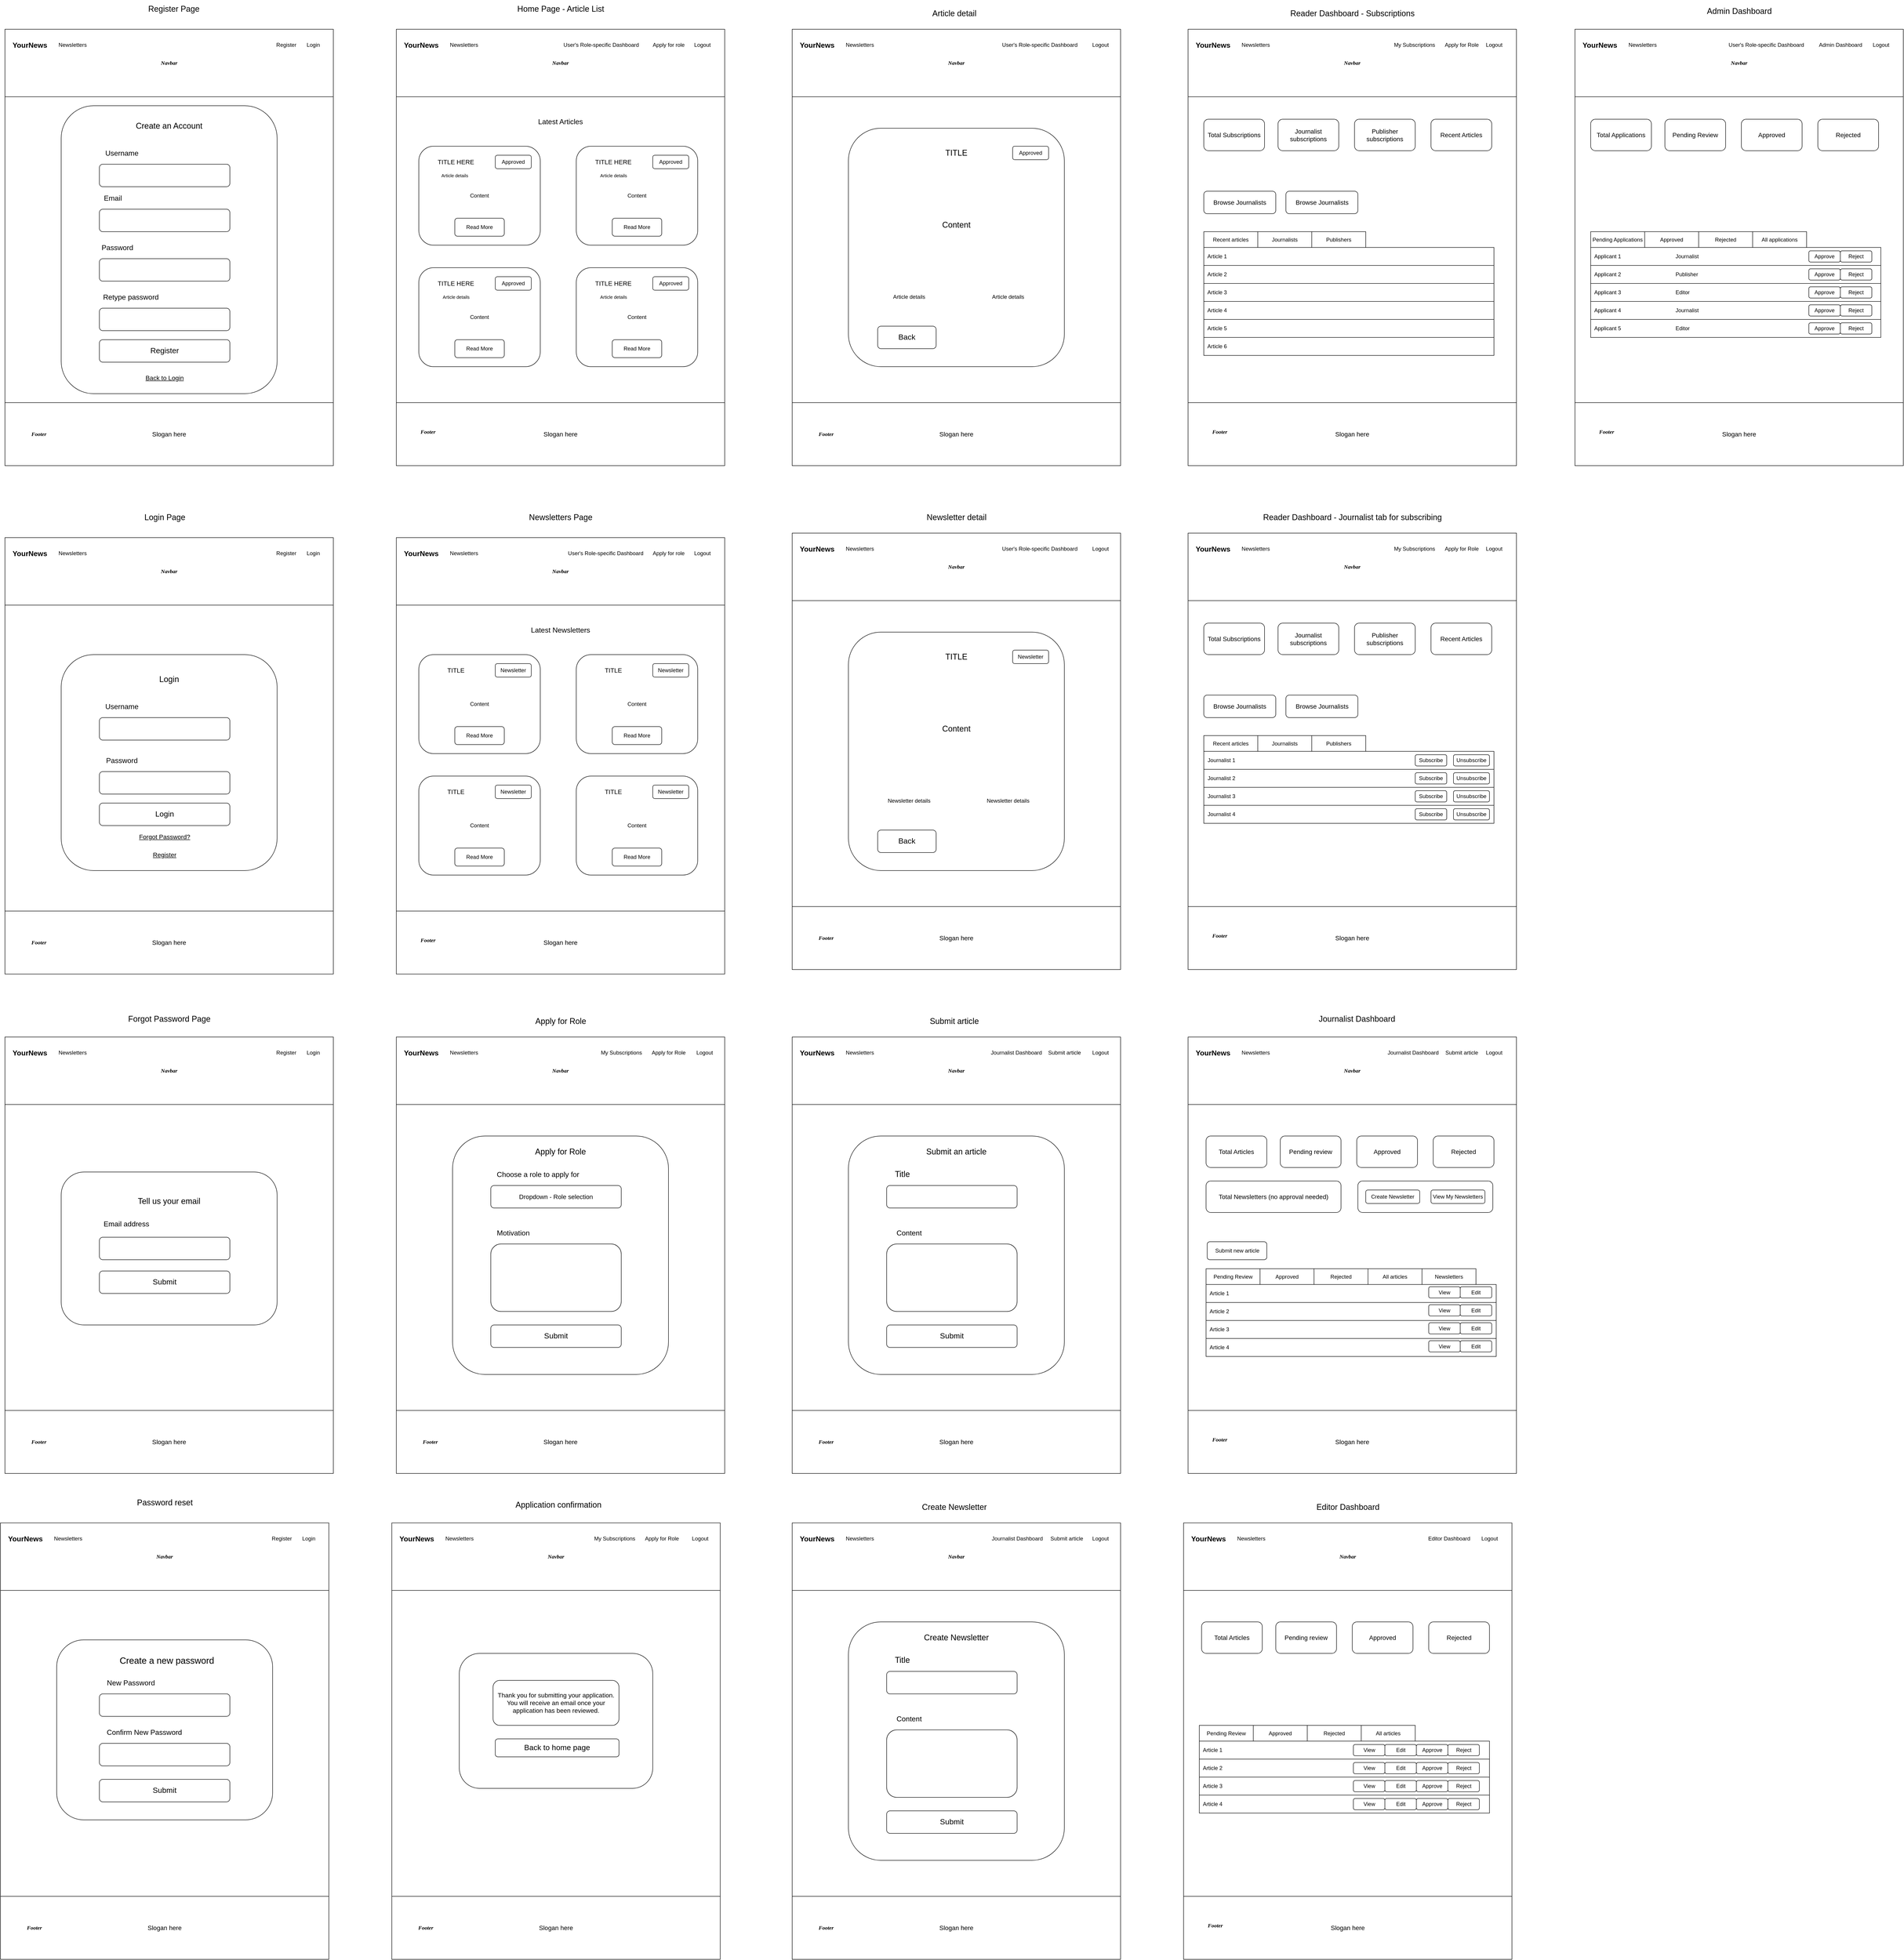 <mxfile version="28.2.4">
  <diagram name="Page-1" id="g60p9MbA_v8dIPq4Gz6Z">
    <mxGraphModel dx="2066" dy="2245" grid="1" gridSize="10" guides="1" tooltips="1" connect="1" arrows="1" fold="1" page="1" pageScale="1" pageWidth="850" pageHeight="1100" background="none" math="0" shadow="0">
      <root>
        <mxCell id="0" />
        <mxCell id="1" parent="0" />
        <mxCell id="VQUyz_zJHQ58hbHpl4BT-6" value="&lt;font face=&quot;Verdana&quot;&gt;&lt;i&gt;Navbar&lt;/i&gt;&lt;/font&gt;" style="swimlane;whiteSpace=wrap;html=1;startSize=150;" parent="1" vertex="1">
          <mxGeometry x="120" y="380" width="730" height="970" as="geometry" />
        </mxCell>
        <mxCell id="VQUyz_zJHQ58hbHpl4BT-7" value="Login" style="text;html=1;align=center;verticalAlign=middle;resizable=0;points=[];autosize=1;strokeColor=none;fillColor=none;" parent="VQUyz_zJHQ58hbHpl4BT-6" vertex="1">
          <mxGeometry x="660" y="20" width="50" height="30" as="geometry" />
        </mxCell>
        <mxCell id="VQUyz_zJHQ58hbHpl4BT-8" value="Register" style="text;html=1;align=center;verticalAlign=middle;resizable=0;points=[];autosize=1;strokeColor=none;fillColor=none;" parent="VQUyz_zJHQ58hbHpl4BT-6" vertex="1">
          <mxGeometry x="590" y="20" width="70" height="30" as="geometry" />
        </mxCell>
        <mxCell id="VQUyz_zJHQ58hbHpl4BT-10" value="&lt;font style=&quot;font-size: 16px;&quot;&gt;&lt;b&gt;YourNews&lt;/b&gt;&lt;/font&gt;" style="text;html=1;align=center;verticalAlign=middle;resizable=0;points=[];autosize=1;strokeColor=none;fillColor=none;" parent="VQUyz_zJHQ58hbHpl4BT-6" vertex="1">
          <mxGeometry x="5" y="20" width="100" height="30" as="geometry" />
        </mxCell>
        <mxCell id="VQUyz_zJHQ58hbHpl4BT-11" value="Newsletters" style="text;html=1;align=center;verticalAlign=middle;resizable=0;points=[];autosize=1;strokeColor=none;fillColor=none;" parent="VQUyz_zJHQ58hbHpl4BT-6" vertex="1">
          <mxGeometry x="105" y="20" width="90" height="30" as="geometry" />
        </mxCell>
        <mxCell id="VQUyz_zJHQ58hbHpl4BT-18" value="&lt;font style=&quot;font-size: 14px;&quot;&gt;Slogan here&lt;/font&gt;" style="rounded=0;whiteSpace=wrap;html=1;" parent="VQUyz_zJHQ58hbHpl4BT-6" vertex="1">
          <mxGeometry y="830" width="730" height="140" as="geometry" />
        </mxCell>
        <mxCell id="VQUyz_zJHQ58hbHpl4BT-20" value="&lt;i&gt;&lt;font face=&quot;Verdana&quot;&gt;&lt;b&gt;Footer&lt;/b&gt;&lt;/font&gt;&lt;/i&gt;" style="text;html=1;align=center;verticalAlign=middle;resizable=0;points=[];autosize=1;strokeColor=none;fillColor=none;" parent="VQUyz_zJHQ58hbHpl4BT-6" vertex="1">
          <mxGeometry x="40" y="885" width="70" height="30" as="geometry" />
        </mxCell>
        <mxCell id="VQUyz_zJHQ58hbHpl4BT-45" value="" style="rounded=1;whiteSpace=wrap;html=1;" parent="VQUyz_zJHQ58hbHpl4BT-6" vertex="1">
          <mxGeometry x="125" y="260" width="480" height="480" as="geometry" />
        </mxCell>
        <mxCell id="VQUyz_zJHQ58hbHpl4BT-62" value="" style="rounded=1;whiteSpace=wrap;html=1;" parent="VQUyz_zJHQ58hbHpl4BT-6" vertex="1">
          <mxGeometry x="210" y="400" width="290" height="50" as="geometry" />
        </mxCell>
        <mxCell id="VQUyz_zJHQ58hbHpl4BT-64" value="" style="rounded=1;whiteSpace=wrap;html=1;" parent="VQUyz_zJHQ58hbHpl4BT-6" vertex="1">
          <mxGeometry x="210" y="520" width="290" height="50" as="geometry" />
        </mxCell>
        <mxCell id="VQUyz_zJHQ58hbHpl4BT-65" value="&lt;font style=&quot;font-size: 18px;&quot;&gt;Login&lt;/font&gt;" style="text;html=1;align=center;verticalAlign=middle;whiteSpace=wrap;rounded=0;" parent="VQUyz_zJHQ58hbHpl4BT-6" vertex="1">
          <mxGeometry x="275" y="300" width="180" height="30" as="geometry" />
        </mxCell>
        <mxCell id="VQUyz_zJHQ58hbHpl4BT-67" value="&lt;font style=&quot;font-size: 16px;&quot;&gt;Password&lt;/font&gt;" style="text;html=1;align=center;verticalAlign=middle;whiteSpace=wrap;rounded=0;" parent="VQUyz_zJHQ58hbHpl4BT-6" vertex="1">
          <mxGeometry x="170" y="480" width="180" height="30" as="geometry" />
        </mxCell>
        <mxCell id="VQUyz_zJHQ58hbHpl4BT-66" value="&lt;font style=&quot;font-size: 16px;&quot;&gt;Username&lt;/font&gt;" style="text;html=1;align=center;verticalAlign=middle;whiteSpace=wrap;rounded=0;" parent="VQUyz_zJHQ58hbHpl4BT-6" vertex="1">
          <mxGeometry x="170" y="360" width="180" height="30" as="geometry" />
        </mxCell>
        <mxCell id="VQUyz_zJHQ58hbHpl4BT-106" value="&lt;font style=&quot;font-size: 14px;&quot;&gt;&lt;u&gt;Forgot Password?&lt;/u&gt;&lt;/font&gt;" style="text;html=1;align=center;verticalAlign=middle;whiteSpace=wrap;rounded=0;" parent="VQUyz_zJHQ58hbHpl4BT-6" vertex="1">
          <mxGeometry x="265" y="650" width="180" height="30" as="geometry" />
        </mxCell>
        <mxCell id="VQUyz_zJHQ58hbHpl4BT-107" value="&lt;font style=&quot;font-size: 14px;&quot;&gt;&lt;u&gt;Register&lt;/u&gt;&lt;/font&gt;" style="text;html=1;align=center;verticalAlign=middle;whiteSpace=wrap;rounded=0;" parent="VQUyz_zJHQ58hbHpl4BT-6" vertex="1">
          <mxGeometry x="265" y="690" width="180" height="30" as="geometry" />
        </mxCell>
        <mxCell id="VQUyz_zJHQ58hbHpl4BT-220" value="&lt;font style=&quot;font-size: 17px;&quot;&gt;Login&lt;/font&gt;" style="rounded=1;whiteSpace=wrap;html=1;fillColor=light-dark(#FFFFFF,#2D2D2D);" parent="VQUyz_zJHQ58hbHpl4BT-6" vertex="1">
          <mxGeometry x="210" y="590" width="290" height="50" as="geometry" />
        </mxCell>
        <mxCell id="VQUyz_zJHQ58hbHpl4BT-17" value="&lt;font style=&quot;font-size: 18px;&quot;&gt;Login Page&lt;/font&gt;" style="text;html=1;align=center;verticalAlign=middle;resizable=0;points=[];autosize=1;strokeColor=none;fillColor=none;" parent="1" vertex="1">
          <mxGeometry x="420" y="315" width="110" height="40" as="geometry" />
        </mxCell>
        <mxCell id="VQUyz_zJHQ58hbHpl4BT-21" value="&lt;font face=&quot;Verdana&quot;&gt;&lt;i&gt;Navbar&lt;/i&gt;&lt;/font&gt;" style="swimlane;whiteSpace=wrap;html=1;startSize=150;" parent="1" vertex="1">
          <mxGeometry x="990" y="-750" width="730" height="970" as="geometry" />
        </mxCell>
        <mxCell id="VQUyz_zJHQ58hbHpl4BT-24" value="&lt;font style=&quot;font-size: 16px;&quot;&gt;&lt;b&gt;YourNews&lt;/b&gt;&lt;/font&gt;" style="text;html=1;align=center;verticalAlign=middle;resizable=0;points=[];autosize=1;strokeColor=none;fillColor=none;" parent="VQUyz_zJHQ58hbHpl4BT-21" vertex="1">
          <mxGeometry x="5" y="20" width="100" height="30" as="geometry" />
        </mxCell>
        <mxCell id="VQUyz_zJHQ58hbHpl4BT-25" value="Newsletters" style="text;html=1;align=center;verticalAlign=middle;resizable=0;points=[];autosize=1;strokeColor=none;fillColor=none;" parent="VQUyz_zJHQ58hbHpl4BT-21" vertex="1">
          <mxGeometry x="105" y="20" width="90" height="30" as="geometry" />
        </mxCell>
        <mxCell id="VQUyz_zJHQ58hbHpl4BT-26" value="&lt;font style=&quot;font-size: 14px;&quot;&gt;Slogan here&lt;/font&gt;" style="rounded=0;whiteSpace=wrap;html=1;" parent="VQUyz_zJHQ58hbHpl4BT-21" vertex="1">
          <mxGeometry y="830" width="730" height="140" as="geometry" />
        </mxCell>
        <mxCell id="VQUyz_zJHQ58hbHpl4BT-27" value="&lt;i&gt;&lt;font face=&quot;Verdana&quot;&gt;Footer&lt;/font&gt;&lt;/i&gt;" style="text;html=1;align=center;verticalAlign=middle;resizable=0;points=[];autosize=1;strokeColor=none;fillColor=none;fontStyle=1" parent="VQUyz_zJHQ58hbHpl4BT-21" vertex="1">
          <mxGeometry x="40" y="880" width="60" height="30" as="geometry" />
        </mxCell>
        <mxCell id="VQUyz_zJHQ58hbHpl4BT-30" value="Logout" style="text;html=1;align=center;verticalAlign=middle;resizable=0;points=[];autosize=1;strokeColor=none;fillColor=none;" parent="VQUyz_zJHQ58hbHpl4BT-21" vertex="1">
          <mxGeometry x="650" y="20" width="60" height="30" as="geometry" />
        </mxCell>
        <mxCell id="VQUyz_zJHQ58hbHpl4BT-34" value="User&#39;s Role-specific Dashboard" style="text;html=1;align=center;verticalAlign=middle;resizable=0;points=[];autosize=1;strokeColor=none;fillColor=none;" parent="VQUyz_zJHQ58hbHpl4BT-21" vertex="1">
          <mxGeometry x="360" y="20" width="190" height="30" as="geometry" />
        </mxCell>
        <mxCell id="VQUyz_zJHQ58hbHpl4BT-36" value="Content" style="rounded=1;whiteSpace=wrap;html=1;" parent="VQUyz_zJHQ58hbHpl4BT-21" vertex="1">
          <mxGeometry x="50" y="260" width="270" height="220" as="geometry" />
        </mxCell>
        <mxCell id="VQUyz_zJHQ58hbHpl4BT-46" value="&lt;font style=&quot;font-size: 16px;&quot;&gt;Latest Articles&lt;/font&gt;" style="text;html=1;align=center;verticalAlign=middle;whiteSpace=wrap;rounded=0;" parent="VQUyz_zJHQ58hbHpl4BT-21" vertex="1">
          <mxGeometry x="285" y="190" width="160" height="30" as="geometry" />
        </mxCell>
        <mxCell id="VQUyz_zJHQ58hbHpl4BT-47" value="Approved" style="rounded=1;whiteSpace=wrap;html=1;" parent="VQUyz_zJHQ58hbHpl4BT-21" vertex="1">
          <mxGeometry x="220" y="280" width="80" height="30" as="geometry" />
        </mxCell>
        <mxCell id="VQUyz_zJHQ58hbHpl4BT-48" value="Read More" style="rounded=1;whiteSpace=wrap;html=1;" parent="VQUyz_zJHQ58hbHpl4BT-21" vertex="1">
          <mxGeometry x="130" y="420" width="110" height="40" as="geometry" />
        </mxCell>
        <mxCell id="VQUyz_zJHQ58hbHpl4BT-49" value="&lt;font style=&quot;font-size: 14px;&quot;&gt;TITLE HERE&lt;/font&gt;" style="text;html=1;align=center;verticalAlign=middle;whiteSpace=wrap;rounded=0;" parent="VQUyz_zJHQ58hbHpl4BT-21" vertex="1">
          <mxGeometry x="80" y="280" width="105" height="30" as="geometry" />
        </mxCell>
        <mxCell id="VQUyz_zJHQ58hbHpl4BT-50" value="Content" style="rounded=1;whiteSpace=wrap;html=1;" parent="VQUyz_zJHQ58hbHpl4BT-21" vertex="1">
          <mxGeometry x="400" y="260" width="270" height="220" as="geometry" />
        </mxCell>
        <mxCell id="VQUyz_zJHQ58hbHpl4BT-51" value="Approved" style="rounded=1;whiteSpace=wrap;html=1;" parent="VQUyz_zJHQ58hbHpl4BT-21" vertex="1">
          <mxGeometry x="570" y="280" width="80" height="30" as="geometry" />
        </mxCell>
        <mxCell id="VQUyz_zJHQ58hbHpl4BT-52" value="Read More" style="rounded=1;whiteSpace=wrap;html=1;" parent="VQUyz_zJHQ58hbHpl4BT-21" vertex="1">
          <mxGeometry x="480" y="420" width="110" height="40" as="geometry" />
        </mxCell>
        <mxCell id="VQUyz_zJHQ58hbHpl4BT-53" value="&lt;font style=&quot;font-size: 14px;&quot;&gt;TITLE HERE&lt;/font&gt;" style="text;html=1;align=center;verticalAlign=middle;whiteSpace=wrap;rounded=0;" parent="VQUyz_zJHQ58hbHpl4BT-21" vertex="1">
          <mxGeometry x="430" y="280" width="105" height="30" as="geometry" />
        </mxCell>
        <mxCell id="VQUyz_zJHQ58hbHpl4BT-54" value="Content" style="rounded=1;whiteSpace=wrap;html=1;" parent="VQUyz_zJHQ58hbHpl4BT-21" vertex="1">
          <mxGeometry x="50" y="530" width="270" height="220" as="geometry" />
        </mxCell>
        <mxCell id="VQUyz_zJHQ58hbHpl4BT-55" value="Approved" style="rounded=1;whiteSpace=wrap;html=1;" parent="VQUyz_zJHQ58hbHpl4BT-21" vertex="1">
          <mxGeometry x="220" y="550" width="80" height="30" as="geometry" />
        </mxCell>
        <mxCell id="VQUyz_zJHQ58hbHpl4BT-56" value="Read More" style="rounded=1;whiteSpace=wrap;html=1;" parent="VQUyz_zJHQ58hbHpl4BT-21" vertex="1">
          <mxGeometry x="130" y="690" width="110" height="40" as="geometry" />
        </mxCell>
        <mxCell id="VQUyz_zJHQ58hbHpl4BT-57" value="&lt;font style=&quot;font-size: 14px;&quot;&gt;TITLE HERE&lt;/font&gt;" style="text;html=1;align=center;verticalAlign=middle;whiteSpace=wrap;rounded=0;" parent="VQUyz_zJHQ58hbHpl4BT-21" vertex="1">
          <mxGeometry x="80" y="550" width="105" height="30" as="geometry" />
        </mxCell>
        <mxCell id="VQUyz_zJHQ58hbHpl4BT-58" value="Content" style="rounded=1;whiteSpace=wrap;html=1;" parent="VQUyz_zJHQ58hbHpl4BT-21" vertex="1">
          <mxGeometry x="400" y="530" width="270" height="220" as="geometry" />
        </mxCell>
        <mxCell id="VQUyz_zJHQ58hbHpl4BT-59" value="Approved" style="rounded=1;whiteSpace=wrap;html=1;" parent="VQUyz_zJHQ58hbHpl4BT-21" vertex="1">
          <mxGeometry x="570" y="550" width="80" height="30" as="geometry" />
        </mxCell>
        <mxCell id="VQUyz_zJHQ58hbHpl4BT-60" value="Read More" style="rounded=1;whiteSpace=wrap;html=1;" parent="VQUyz_zJHQ58hbHpl4BT-21" vertex="1">
          <mxGeometry x="480" y="690" width="110" height="40" as="geometry" />
        </mxCell>
        <mxCell id="VQUyz_zJHQ58hbHpl4BT-61" value="&lt;font style=&quot;font-size: 14px;&quot;&gt;TITLE HERE&lt;/font&gt;" style="text;html=1;align=center;verticalAlign=middle;whiteSpace=wrap;rounded=0;" parent="VQUyz_zJHQ58hbHpl4BT-21" vertex="1">
          <mxGeometry x="430" y="550" width="105" height="30" as="geometry" />
        </mxCell>
        <mxCell id="VQUyz_zJHQ58hbHpl4BT-143" value="Apply for role" style="text;html=1;align=center;verticalAlign=middle;resizable=0;points=[];autosize=1;strokeColor=none;fillColor=none;" parent="VQUyz_zJHQ58hbHpl4BT-21" vertex="1">
          <mxGeometry x="560" y="20" width="90" height="30" as="geometry" />
        </mxCell>
        <mxCell id="VQUyz_zJHQ58hbHpl4BT-229" value="&lt;font style=&quot;font-size: 10px;&quot;&gt;Article details&lt;/font&gt;" style="text;html=1;align=center;verticalAlign=middle;whiteSpace=wrap;rounded=0;" parent="VQUyz_zJHQ58hbHpl4BT-21" vertex="1">
          <mxGeometry x="40" y="310" width="180" height="30" as="geometry" />
        </mxCell>
        <mxCell id="VQUyz_zJHQ58hbHpl4BT-230" value="&lt;font style=&quot;font-size: 10px;&quot;&gt;Article details&lt;/font&gt;" style="text;html=1;align=center;verticalAlign=middle;whiteSpace=wrap;rounded=0;" parent="VQUyz_zJHQ58hbHpl4BT-21" vertex="1">
          <mxGeometry x="392.5" y="310" width="180" height="30" as="geometry" />
        </mxCell>
        <mxCell id="VQUyz_zJHQ58hbHpl4BT-231" value="&lt;font style=&quot;font-size: 10px;&quot;&gt;Article details&lt;/font&gt;" style="text;html=1;align=center;verticalAlign=middle;whiteSpace=wrap;rounded=0;" parent="VQUyz_zJHQ58hbHpl4BT-21" vertex="1">
          <mxGeometry x="392.5" y="580" width="180" height="30" as="geometry" />
        </mxCell>
        <mxCell id="VQUyz_zJHQ58hbHpl4BT-232" value="&lt;font style=&quot;font-size: 10px;&quot;&gt;Article details&lt;/font&gt;" style="text;html=1;align=center;verticalAlign=middle;whiteSpace=wrap;rounded=0;" parent="VQUyz_zJHQ58hbHpl4BT-21" vertex="1">
          <mxGeometry x="42.5" y="580" width="180" height="30" as="geometry" />
        </mxCell>
        <mxCell id="VQUyz_zJHQ58hbHpl4BT-29" value="&lt;font style=&quot;font-size: 18px;&quot;&gt;Home Page - Article List&lt;/font&gt;" style="text;html=1;align=center;verticalAlign=middle;resizable=0;points=[];autosize=1;strokeColor=none;fillColor=none;" parent="1" vertex="1">
          <mxGeometry x="1245" y="-815" width="220" height="40" as="geometry" />
        </mxCell>
        <mxCell id="VQUyz_zJHQ58hbHpl4BT-68" value="&lt;font face=&quot;Verdana&quot;&gt;&lt;i&gt;Navbar&lt;/i&gt;&lt;/font&gt;" style="swimlane;whiteSpace=wrap;html=1;startSize=150;" parent="1" vertex="1">
          <mxGeometry x="120" y="-750" width="730" height="970" as="geometry" />
        </mxCell>
        <mxCell id="VQUyz_zJHQ58hbHpl4BT-69" value="Login" style="text;html=1;align=center;verticalAlign=middle;resizable=0;points=[];autosize=1;strokeColor=none;fillColor=none;" parent="VQUyz_zJHQ58hbHpl4BT-68" vertex="1">
          <mxGeometry x="660" y="20" width="50" height="30" as="geometry" />
        </mxCell>
        <mxCell id="VQUyz_zJHQ58hbHpl4BT-70" value="Register" style="text;html=1;align=center;verticalAlign=middle;resizable=0;points=[];autosize=1;strokeColor=none;fillColor=none;" parent="VQUyz_zJHQ58hbHpl4BT-68" vertex="1">
          <mxGeometry x="590" y="20" width="70" height="30" as="geometry" />
        </mxCell>
        <mxCell id="VQUyz_zJHQ58hbHpl4BT-71" value="&lt;font style=&quot;font-size: 16px;&quot;&gt;&lt;b&gt;YourNews&lt;/b&gt;&lt;/font&gt;" style="text;html=1;align=center;verticalAlign=middle;resizable=0;points=[];autosize=1;strokeColor=none;fillColor=none;" parent="VQUyz_zJHQ58hbHpl4BT-68" vertex="1">
          <mxGeometry x="5" y="20" width="100" height="30" as="geometry" />
        </mxCell>
        <mxCell id="VQUyz_zJHQ58hbHpl4BT-72" value="Newsletters" style="text;html=1;align=center;verticalAlign=middle;resizable=0;points=[];autosize=1;strokeColor=none;fillColor=none;" parent="VQUyz_zJHQ58hbHpl4BT-68" vertex="1">
          <mxGeometry x="105" y="20" width="90" height="30" as="geometry" />
        </mxCell>
        <mxCell id="VQUyz_zJHQ58hbHpl4BT-73" value="&lt;font style=&quot;font-size: 14px;&quot;&gt;Slogan here&lt;/font&gt;" style="rounded=0;whiteSpace=wrap;html=1;" parent="VQUyz_zJHQ58hbHpl4BT-68" vertex="1">
          <mxGeometry y="830" width="730" height="140" as="geometry" />
        </mxCell>
        <mxCell id="VQUyz_zJHQ58hbHpl4BT-74" value="&lt;i&gt;&lt;font face=&quot;Verdana&quot;&gt;&lt;b&gt;Footer&lt;/b&gt;&lt;/font&gt;&lt;/i&gt;" style="text;html=1;align=center;verticalAlign=middle;resizable=0;points=[];autosize=1;strokeColor=none;fillColor=none;" parent="VQUyz_zJHQ58hbHpl4BT-68" vertex="1">
          <mxGeometry x="40" y="885" width="70" height="30" as="geometry" />
        </mxCell>
        <mxCell id="VQUyz_zJHQ58hbHpl4BT-75" value="" style="rounded=1;whiteSpace=wrap;html=1;" parent="VQUyz_zJHQ58hbHpl4BT-68" vertex="1">
          <mxGeometry x="125" y="170" width="480" height="640" as="geometry" />
        </mxCell>
        <mxCell id="VQUyz_zJHQ58hbHpl4BT-76" value="" style="rounded=1;whiteSpace=wrap;html=1;" parent="VQUyz_zJHQ58hbHpl4BT-68" vertex="1">
          <mxGeometry x="210" y="300" width="290" height="50" as="geometry" />
        </mxCell>
        <mxCell id="VQUyz_zJHQ58hbHpl4BT-77" value="" style="rounded=1;whiteSpace=wrap;html=1;" parent="VQUyz_zJHQ58hbHpl4BT-68" vertex="1">
          <mxGeometry x="210" y="510" width="290" height="50" as="geometry" />
        </mxCell>
        <mxCell id="VQUyz_zJHQ58hbHpl4BT-78" value="&lt;font style=&quot;font-size: 18px;&quot;&gt;Create an Account&lt;/font&gt;" style="text;html=1;align=center;verticalAlign=middle;whiteSpace=wrap;rounded=0;" parent="VQUyz_zJHQ58hbHpl4BT-68" vertex="1">
          <mxGeometry x="275" y="200" width="180" height="30" as="geometry" />
        </mxCell>
        <mxCell id="VQUyz_zJHQ58hbHpl4BT-79" value="&lt;font style=&quot;font-size: 16px;&quot;&gt;Password&lt;/font&gt;" style="text;html=1;align=center;verticalAlign=middle;whiteSpace=wrap;rounded=0;" parent="VQUyz_zJHQ58hbHpl4BT-68" vertex="1">
          <mxGeometry x="160" y="470" width="180" height="30" as="geometry" />
        </mxCell>
        <mxCell id="VQUyz_zJHQ58hbHpl4BT-80" value="&lt;font style=&quot;font-size: 16px;&quot;&gt;Username&lt;/font&gt;" style="text;html=1;align=center;verticalAlign=middle;whiteSpace=wrap;rounded=0;" parent="VQUyz_zJHQ58hbHpl4BT-68" vertex="1">
          <mxGeometry x="170" y="260" width="180" height="30" as="geometry" />
        </mxCell>
        <mxCell id="VQUyz_zJHQ58hbHpl4BT-82" value="" style="rounded=1;whiteSpace=wrap;html=1;" parent="VQUyz_zJHQ58hbHpl4BT-68" vertex="1">
          <mxGeometry x="210" y="400" width="290" height="50" as="geometry" />
        </mxCell>
        <mxCell id="VQUyz_zJHQ58hbHpl4BT-83" value="&lt;font style=&quot;font-size: 16px;&quot;&gt;Email&lt;/font&gt;" style="text;html=1;align=center;verticalAlign=middle;whiteSpace=wrap;rounded=0;" parent="VQUyz_zJHQ58hbHpl4BT-68" vertex="1">
          <mxGeometry x="150" y="360" width="180" height="30" as="geometry" />
        </mxCell>
        <mxCell id="VQUyz_zJHQ58hbHpl4BT-84" value="&lt;span style=&quot;font-size: 16px;&quot;&gt;Retype password&lt;/span&gt;" style="text;html=1;align=center;verticalAlign=middle;whiteSpace=wrap;rounded=0;" parent="VQUyz_zJHQ58hbHpl4BT-68" vertex="1">
          <mxGeometry x="190" y="580" width="180" height="30" as="geometry" />
        </mxCell>
        <mxCell id="VQUyz_zJHQ58hbHpl4BT-85" value="" style="rounded=1;whiteSpace=wrap;html=1;" parent="VQUyz_zJHQ58hbHpl4BT-68" vertex="1">
          <mxGeometry x="210" y="620" width="290" height="50" as="geometry" />
        </mxCell>
        <mxCell id="VQUyz_zJHQ58hbHpl4BT-222" value="&lt;font style=&quot;font-size: 17px;&quot;&gt;Register&lt;/font&gt;" style="rounded=1;whiteSpace=wrap;html=1;fillColor=light-dark(#FFFFFF,#2D2D2D);" parent="VQUyz_zJHQ58hbHpl4BT-68" vertex="1">
          <mxGeometry x="210" y="690" width="290" height="50" as="geometry" />
        </mxCell>
        <mxCell id="VQUyz_zJHQ58hbHpl4BT-224" value="&lt;font style=&quot;font-size: 14px;&quot;&gt;&lt;u&gt;Back to Login&lt;/u&gt;&lt;/font&gt;" style="text;html=1;align=center;verticalAlign=middle;whiteSpace=wrap;rounded=0;" parent="VQUyz_zJHQ58hbHpl4BT-68" vertex="1">
          <mxGeometry x="265" y="760" width="180" height="30" as="geometry" />
        </mxCell>
        <mxCell id="VQUyz_zJHQ58hbHpl4BT-81" value="&lt;font style=&quot;font-size: 18px;&quot;&gt;Register Page&lt;/font&gt;" style="text;html=1;align=center;verticalAlign=middle;resizable=0;points=[];autosize=1;strokeColor=none;fillColor=none;" parent="1" vertex="1">
          <mxGeometry x="425" y="-815" width="140" height="40" as="geometry" />
        </mxCell>
        <mxCell id="VQUyz_zJHQ58hbHpl4BT-86" value="&lt;font face=&quot;Verdana&quot;&gt;&lt;i&gt;Navbar&lt;/i&gt;&lt;/font&gt;" style="swimlane;whiteSpace=wrap;html=1;startSize=150;" parent="1" vertex="1">
          <mxGeometry x="990" y="1490" width="730" height="970" as="geometry" />
        </mxCell>
        <mxCell id="VQUyz_zJHQ58hbHpl4BT-89" value="&lt;font style=&quot;font-size: 16px;&quot;&gt;&lt;b&gt;YourNews&lt;/b&gt;&lt;/font&gt;" style="text;html=1;align=center;verticalAlign=middle;resizable=0;points=[];autosize=1;strokeColor=none;fillColor=none;" parent="VQUyz_zJHQ58hbHpl4BT-86" vertex="1">
          <mxGeometry x="5" y="20" width="100" height="30" as="geometry" />
        </mxCell>
        <mxCell id="VQUyz_zJHQ58hbHpl4BT-90" value="Newsletters" style="text;html=1;align=center;verticalAlign=middle;resizable=0;points=[];autosize=1;strokeColor=none;fillColor=none;" parent="VQUyz_zJHQ58hbHpl4BT-86" vertex="1">
          <mxGeometry x="105" y="20" width="90" height="30" as="geometry" />
        </mxCell>
        <mxCell id="VQUyz_zJHQ58hbHpl4BT-91" value="&lt;font style=&quot;font-size: 14px;&quot;&gt;Slogan here&lt;/font&gt;" style="rounded=0;whiteSpace=wrap;html=1;" parent="VQUyz_zJHQ58hbHpl4BT-86" vertex="1">
          <mxGeometry y="830" width="730" height="140" as="geometry" />
        </mxCell>
        <mxCell id="VQUyz_zJHQ58hbHpl4BT-92" value="&lt;i&gt;&lt;font face=&quot;Verdana&quot;&gt;&lt;b&gt;Footer&lt;/b&gt;&lt;/font&gt;&lt;/i&gt;" style="text;html=1;align=center;verticalAlign=middle;resizable=0;points=[];autosize=1;strokeColor=none;fillColor=none;" parent="VQUyz_zJHQ58hbHpl4BT-86" vertex="1">
          <mxGeometry x="40" y="885" width="70" height="30" as="geometry" />
        </mxCell>
        <mxCell id="VQUyz_zJHQ58hbHpl4BT-93" value="" style="rounded=1;whiteSpace=wrap;html=1;" parent="VQUyz_zJHQ58hbHpl4BT-86" vertex="1">
          <mxGeometry x="125" y="220" width="480" height="530" as="geometry" />
        </mxCell>
        <mxCell id="VQUyz_zJHQ58hbHpl4BT-94" value="&lt;font style=&quot;font-size: 14px;&quot;&gt;Dropdown - Role selection&lt;/font&gt;" style="rounded=1;whiteSpace=wrap;html=1;" parent="VQUyz_zJHQ58hbHpl4BT-86" vertex="1">
          <mxGeometry x="210" y="330" width="290" height="50" as="geometry" />
        </mxCell>
        <mxCell id="VQUyz_zJHQ58hbHpl4BT-96" value="&lt;font style=&quot;font-size: 18px;&quot;&gt;Apply for Role&lt;/font&gt;" style="text;html=1;align=center;verticalAlign=middle;whiteSpace=wrap;rounded=0;" parent="VQUyz_zJHQ58hbHpl4BT-86" vertex="1">
          <mxGeometry x="275" y="240" width="180" height="30" as="geometry" />
        </mxCell>
        <mxCell id="VQUyz_zJHQ58hbHpl4BT-98" value="&lt;font style=&quot;font-size: 16px;&quot;&gt;Choose a role to apply for&lt;/font&gt;" style="text;html=1;align=center;verticalAlign=middle;whiteSpace=wrap;rounded=0;" parent="VQUyz_zJHQ58hbHpl4BT-86" vertex="1">
          <mxGeometry x="210" y="290" width="210" height="30" as="geometry" />
        </mxCell>
        <mxCell id="VQUyz_zJHQ58hbHpl4BT-104" value="Logout" style="text;html=1;align=center;verticalAlign=middle;resizable=0;points=[];autosize=1;strokeColor=none;fillColor=none;" parent="VQUyz_zJHQ58hbHpl4BT-86" vertex="1">
          <mxGeometry x="655" y="20" width="60" height="30" as="geometry" />
        </mxCell>
        <mxCell id="VQUyz_zJHQ58hbHpl4BT-141" value="" style="rounded=1;whiteSpace=wrap;html=1;" parent="VQUyz_zJHQ58hbHpl4BT-86" vertex="1">
          <mxGeometry x="210" y="460" width="290" height="150" as="geometry" />
        </mxCell>
        <mxCell id="VQUyz_zJHQ58hbHpl4BT-142" value="&lt;font style=&quot;font-size: 16px;&quot;&gt;Motivation&lt;/font&gt;" style="text;html=1;align=center;verticalAlign=middle;whiteSpace=wrap;rounded=0;" parent="VQUyz_zJHQ58hbHpl4BT-86" vertex="1">
          <mxGeometry x="230" y="420" width="60" height="30" as="geometry" />
        </mxCell>
        <mxCell id="VQUyz_zJHQ58hbHpl4BT-225" value="&lt;font style=&quot;font-size: 17px;&quot;&gt;Submit&lt;/font&gt;" style="rounded=1;whiteSpace=wrap;html=1;fillColor=light-dark(#FFFFFF,#2D2D2D);" parent="VQUyz_zJHQ58hbHpl4BT-86" vertex="1">
          <mxGeometry x="210" y="640" width="290" height="50" as="geometry" />
        </mxCell>
        <mxCell id="sqbodUqAJi0PtZP6Kzth-22" value="My Subscriptions" style="text;html=1;align=center;verticalAlign=middle;resizable=0;points=[];autosize=1;strokeColor=none;fillColor=none;" parent="VQUyz_zJHQ58hbHpl4BT-86" vertex="1">
          <mxGeometry x="445" y="20" width="110" height="30" as="geometry" />
        </mxCell>
        <mxCell id="sqbodUqAJi0PtZP6Kzth-23" value="Apply for Role" style="text;html=1;align=center;verticalAlign=middle;resizable=0;points=[];autosize=1;strokeColor=none;fillColor=none;" parent="VQUyz_zJHQ58hbHpl4BT-86" vertex="1">
          <mxGeometry x="555" y="20" width="100" height="30" as="geometry" />
        </mxCell>
        <mxCell id="VQUyz_zJHQ58hbHpl4BT-103" value="&lt;font style=&quot;font-size: 18px;&quot;&gt;Apply for Role&lt;/font&gt;" style="text;html=1;align=center;verticalAlign=middle;resizable=0;points=[];autosize=1;strokeColor=none;fillColor=none;" parent="1" vertex="1">
          <mxGeometry x="1285" y="1435" width="140" height="40" as="geometry" />
        </mxCell>
        <mxCell id="VQUyz_zJHQ58hbHpl4BT-116" value="&lt;font face=&quot;Verdana&quot;&gt;&lt;i&gt;Navbar&lt;/i&gt;&lt;/font&gt;" style="swimlane;whiteSpace=wrap;html=1;startSize=150;" parent="1" vertex="1">
          <mxGeometry x="990" y="380" width="730" height="970" as="geometry" />
        </mxCell>
        <mxCell id="VQUyz_zJHQ58hbHpl4BT-117" value="&lt;font style=&quot;font-size: 16px;&quot;&gt;&lt;b&gt;YourNews&lt;/b&gt;&lt;/font&gt;" style="text;html=1;align=center;verticalAlign=middle;resizable=0;points=[];autosize=1;strokeColor=none;fillColor=none;" parent="VQUyz_zJHQ58hbHpl4BT-116" vertex="1">
          <mxGeometry x="5" y="20" width="100" height="30" as="geometry" />
        </mxCell>
        <mxCell id="VQUyz_zJHQ58hbHpl4BT-118" value="Newsletters" style="text;html=1;align=center;verticalAlign=middle;resizable=0;points=[];autosize=1;strokeColor=none;fillColor=none;" parent="VQUyz_zJHQ58hbHpl4BT-116" vertex="1">
          <mxGeometry x="105" y="20" width="90" height="30" as="geometry" />
        </mxCell>
        <mxCell id="VQUyz_zJHQ58hbHpl4BT-119" value="&lt;font style=&quot;font-size: 14px;&quot;&gt;Slogan here&lt;/font&gt;" style="rounded=0;whiteSpace=wrap;html=1;" parent="VQUyz_zJHQ58hbHpl4BT-116" vertex="1">
          <mxGeometry y="830" width="730" height="140" as="geometry" />
        </mxCell>
        <mxCell id="VQUyz_zJHQ58hbHpl4BT-120" value="&lt;i&gt;&lt;font face=&quot;Verdana&quot;&gt;Footer&lt;/font&gt;&lt;/i&gt;" style="text;html=1;align=center;verticalAlign=middle;resizable=0;points=[];autosize=1;strokeColor=none;fillColor=none;fontStyle=1" parent="VQUyz_zJHQ58hbHpl4BT-116" vertex="1">
          <mxGeometry x="40" y="880" width="60" height="30" as="geometry" />
        </mxCell>
        <mxCell id="VQUyz_zJHQ58hbHpl4BT-121" value="Logout" style="text;html=1;align=center;verticalAlign=middle;resizable=0;points=[];autosize=1;strokeColor=none;fillColor=none;" parent="VQUyz_zJHQ58hbHpl4BT-116" vertex="1">
          <mxGeometry x="650" y="20" width="60" height="30" as="geometry" />
        </mxCell>
        <mxCell id="VQUyz_zJHQ58hbHpl4BT-122" value="User&#39;s Role-specific Dashboard" style="text;html=1;align=center;verticalAlign=middle;resizable=0;points=[];autosize=1;strokeColor=none;fillColor=none;" parent="VQUyz_zJHQ58hbHpl4BT-116" vertex="1">
          <mxGeometry x="370" y="20" width="190" height="30" as="geometry" />
        </mxCell>
        <mxCell id="VQUyz_zJHQ58hbHpl4BT-123" value="Content" style="rounded=1;whiteSpace=wrap;html=1;" parent="VQUyz_zJHQ58hbHpl4BT-116" vertex="1">
          <mxGeometry x="50" y="260" width="270" height="220" as="geometry" />
        </mxCell>
        <mxCell id="VQUyz_zJHQ58hbHpl4BT-124" value="&lt;span style=&quot;font-size: 16px;&quot;&gt;Latest Newsletters&lt;/span&gt;" style="text;html=1;align=center;verticalAlign=middle;whiteSpace=wrap;rounded=0;" parent="VQUyz_zJHQ58hbHpl4BT-116" vertex="1">
          <mxGeometry x="285" y="190" width="160" height="30" as="geometry" />
        </mxCell>
        <mxCell id="VQUyz_zJHQ58hbHpl4BT-125" value="Newsletter" style="rounded=1;whiteSpace=wrap;html=1;" parent="VQUyz_zJHQ58hbHpl4BT-116" vertex="1">
          <mxGeometry x="220" y="280" width="80" height="30" as="geometry" />
        </mxCell>
        <mxCell id="VQUyz_zJHQ58hbHpl4BT-126" value="Read More" style="rounded=1;whiteSpace=wrap;html=1;" parent="VQUyz_zJHQ58hbHpl4BT-116" vertex="1">
          <mxGeometry x="130" y="420" width="110" height="40" as="geometry" />
        </mxCell>
        <mxCell id="VQUyz_zJHQ58hbHpl4BT-127" value="&lt;font style=&quot;font-size: 14px;&quot;&gt;TITLE&lt;/font&gt;" style="text;html=1;align=center;verticalAlign=middle;whiteSpace=wrap;rounded=0;" parent="VQUyz_zJHQ58hbHpl4BT-116" vertex="1">
          <mxGeometry x="80" y="280" width="105" height="30" as="geometry" />
        </mxCell>
        <mxCell id="VQUyz_zJHQ58hbHpl4BT-128" value="Content" style="rounded=1;whiteSpace=wrap;html=1;" parent="VQUyz_zJHQ58hbHpl4BT-116" vertex="1">
          <mxGeometry x="400" y="260" width="270" height="220" as="geometry" />
        </mxCell>
        <mxCell id="VQUyz_zJHQ58hbHpl4BT-129" value="Newsletter" style="rounded=1;whiteSpace=wrap;html=1;" parent="VQUyz_zJHQ58hbHpl4BT-116" vertex="1">
          <mxGeometry x="570" y="280" width="80" height="30" as="geometry" />
        </mxCell>
        <mxCell id="VQUyz_zJHQ58hbHpl4BT-130" value="Read More" style="rounded=1;whiteSpace=wrap;html=1;" parent="VQUyz_zJHQ58hbHpl4BT-116" vertex="1">
          <mxGeometry x="480" y="420" width="110" height="40" as="geometry" />
        </mxCell>
        <mxCell id="VQUyz_zJHQ58hbHpl4BT-131" value="&lt;font style=&quot;font-size: 14px;&quot;&gt;TITLE&lt;/font&gt;" style="text;html=1;align=center;verticalAlign=middle;whiteSpace=wrap;rounded=0;" parent="VQUyz_zJHQ58hbHpl4BT-116" vertex="1">
          <mxGeometry x="430" y="280" width="105" height="30" as="geometry" />
        </mxCell>
        <mxCell id="VQUyz_zJHQ58hbHpl4BT-132" value="Content" style="rounded=1;whiteSpace=wrap;html=1;" parent="VQUyz_zJHQ58hbHpl4BT-116" vertex="1">
          <mxGeometry x="50" y="530" width="270" height="220" as="geometry" />
        </mxCell>
        <mxCell id="VQUyz_zJHQ58hbHpl4BT-133" value="Newsletter" style="rounded=1;whiteSpace=wrap;html=1;" parent="VQUyz_zJHQ58hbHpl4BT-116" vertex="1">
          <mxGeometry x="220" y="550" width="80" height="30" as="geometry" />
        </mxCell>
        <mxCell id="VQUyz_zJHQ58hbHpl4BT-134" value="Read More" style="rounded=1;whiteSpace=wrap;html=1;" parent="VQUyz_zJHQ58hbHpl4BT-116" vertex="1">
          <mxGeometry x="130" y="690" width="110" height="40" as="geometry" />
        </mxCell>
        <mxCell id="VQUyz_zJHQ58hbHpl4BT-135" value="&lt;font style=&quot;font-size: 14px;&quot;&gt;TITLE&lt;/font&gt;" style="text;html=1;align=center;verticalAlign=middle;whiteSpace=wrap;rounded=0;" parent="VQUyz_zJHQ58hbHpl4BT-116" vertex="1">
          <mxGeometry x="80" y="550" width="105" height="30" as="geometry" />
        </mxCell>
        <mxCell id="VQUyz_zJHQ58hbHpl4BT-136" value="Content" style="rounded=1;whiteSpace=wrap;html=1;" parent="VQUyz_zJHQ58hbHpl4BT-116" vertex="1">
          <mxGeometry x="400" y="530" width="270" height="220" as="geometry" />
        </mxCell>
        <mxCell id="VQUyz_zJHQ58hbHpl4BT-137" value="Newsletter" style="rounded=1;whiteSpace=wrap;html=1;" parent="VQUyz_zJHQ58hbHpl4BT-116" vertex="1">
          <mxGeometry x="570" y="550" width="80" height="30" as="geometry" />
        </mxCell>
        <mxCell id="VQUyz_zJHQ58hbHpl4BT-138" value="Read More" style="rounded=1;whiteSpace=wrap;html=1;" parent="VQUyz_zJHQ58hbHpl4BT-116" vertex="1">
          <mxGeometry x="480" y="690" width="110" height="40" as="geometry" />
        </mxCell>
        <mxCell id="VQUyz_zJHQ58hbHpl4BT-139" value="&lt;font style=&quot;font-size: 14px;&quot;&gt;TITLE&lt;/font&gt;" style="text;html=1;align=center;verticalAlign=middle;whiteSpace=wrap;rounded=0;" parent="VQUyz_zJHQ58hbHpl4BT-116" vertex="1">
          <mxGeometry x="430" y="550" width="105" height="30" as="geometry" />
        </mxCell>
        <mxCell id="sqbodUqAJi0PtZP6Kzth-26" value="Apply for role" style="text;html=1;align=center;verticalAlign=middle;resizable=0;points=[];autosize=1;strokeColor=none;fillColor=none;" parent="VQUyz_zJHQ58hbHpl4BT-116" vertex="1">
          <mxGeometry x="560" y="20" width="90" height="30" as="geometry" />
        </mxCell>
        <mxCell id="VQUyz_zJHQ58hbHpl4BT-140" value="&lt;font style=&quot;font-size: 18px;&quot;&gt;Newsletters Page&lt;/font&gt;" style="text;html=1;align=center;verticalAlign=middle;resizable=0;points=[];autosize=1;strokeColor=none;fillColor=none;" parent="1" vertex="1">
          <mxGeometry x="1275" y="315" width="160" height="40" as="geometry" />
        </mxCell>
        <mxCell id="VQUyz_zJHQ58hbHpl4BT-144" value="&lt;font face=&quot;Verdana&quot;&gt;&lt;i&gt;Navbar&lt;/i&gt;&lt;/font&gt;" style="swimlane;whiteSpace=wrap;html=1;startSize=150;" parent="1" vertex="1">
          <mxGeometry x="2750" y="-750" width="730" height="970" as="geometry" />
        </mxCell>
        <mxCell id="VQUyz_zJHQ58hbHpl4BT-145" value="&lt;font style=&quot;font-size: 16px;&quot;&gt;&lt;b&gt;YourNews&lt;/b&gt;&lt;/font&gt;" style="text;html=1;align=center;verticalAlign=middle;resizable=0;points=[];autosize=1;strokeColor=none;fillColor=none;" parent="VQUyz_zJHQ58hbHpl4BT-144" vertex="1">
          <mxGeometry x="5" y="20" width="100" height="30" as="geometry" />
        </mxCell>
        <mxCell id="VQUyz_zJHQ58hbHpl4BT-146" value="Newsletters" style="text;html=1;align=center;verticalAlign=middle;resizable=0;points=[];autosize=1;strokeColor=none;fillColor=none;" parent="VQUyz_zJHQ58hbHpl4BT-144" vertex="1">
          <mxGeometry x="105" y="20" width="90" height="30" as="geometry" />
        </mxCell>
        <mxCell id="VQUyz_zJHQ58hbHpl4BT-147" value="&lt;font style=&quot;font-size: 14px;&quot;&gt;Slogan here&lt;/font&gt;" style="rounded=0;whiteSpace=wrap;html=1;" parent="VQUyz_zJHQ58hbHpl4BT-144" vertex="1">
          <mxGeometry y="830" width="730" height="140" as="geometry" />
        </mxCell>
        <mxCell id="VQUyz_zJHQ58hbHpl4BT-148" value="&lt;i&gt;&lt;font face=&quot;Verdana&quot;&gt;Footer&lt;/font&gt;&lt;/i&gt;" style="text;html=1;align=center;verticalAlign=middle;resizable=0;points=[];autosize=1;strokeColor=none;fillColor=none;fontStyle=1" parent="VQUyz_zJHQ58hbHpl4BT-144" vertex="1">
          <mxGeometry x="40" y="880" width="60" height="30" as="geometry" />
        </mxCell>
        <mxCell id="VQUyz_zJHQ58hbHpl4BT-149" value="Logout" style="text;html=1;align=center;verticalAlign=middle;resizable=0;points=[];autosize=1;strokeColor=none;fillColor=none;" parent="VQUyz_zJHQ58hbHpl4BT-144" vertex="1">
          <mxGeometry x="650" y="20" width="60" height="30" as="geometry" />
        </mxCell>
        <mxCell id="VQUyz_zJHQ58hbHpl4BT-150" value="My Subscriptions" style="text;html=1;align=center;verticalAlign=middle;resizable=0;points=[];autosize=1;strokeColor=none;fillColor=none;" parent="VQUyz_zJHQ58hbHpl4BT-144" vertex="1">
          <mxGeometry x="447.5" y="20" width="110" height="30" as="geometry" />
        </mxCell>
        <mxCell id="9dy5xrq49zjOO6W1IxBh-1" value="&lt;font style=&quot;font-size: 14px;&quot;&gt;Total Subscriptions&lt;/font&gt;" style="rounded=1;whiteSpace=wrap;html=1;" parent="VQUyz_zJHQ58hbHpl4BT-144" vertex="1">
          <mxGeometry x="35" y="200" width="135" height="70" as="geometry" />
        </mxCell>
        <mxCell id="9dy5xrq49zjOO6W1IxBh-22" value="&lt;font style=&quot;font-size: 14px;&quot;&gt;Publisher subscriptions&lt;/font&gt;" style="rounded=1;whiteSpace=wrap;html=1;" parent="VQUyz_zJHQ58hbHpl4BT-144" vertex="1">
          <mxGeometry x="370" y="200" width="135" height="70" as="geometry" />
        </mxCell>
        <mxCell id="9dy5xrq49zjOO6W1IxBh-21" value="&lt;font style=&quot;font-size: 14px;&quot;&gt;Journalist subscriptions&lt;/font&gt;" style="rounded=1;whiteSpace=wrap;html=1;" parent="VQUyz_zJHQ58hbHpl4BT-144" vertex="1">
          <mxGeometry x="200" y="200" width="135" height="70" as="geometry" />
        </mxCell>
        <mxCell id="9dy5xrq49zjOO6W1IxBh-23" value="&lt;font style=&quot;font-size: 14px;&quot;&gt;Recent Articles&lt;/font&gt;" style="rounded=1;whiteSpace=wrap;html=1;" parent="VQUyz_zJHQ58hbHpl4BT-144" vertex="1">
          <mxGeometry x="540" y="200" width="135" height="70" as="geometry" />
        </mxCell>
        <mxCell id="9dy5xrq49zjOO6W1IxBh-43" value="" style="rounded=0;whiteSpace=wrap;html=1;fillColor=light-dark(#FFFFFF,#666666);" parent="VQUyz_zJHQ58hbHpl4BT-144" vertex="1">
          <mxGeometry x="35" y="485" width="535" height="200" as="geometry" />
        </mxCell>
        <mxCell id="9dy5xrq49zjOO6W1IxBh-77" value="&lt;font style=&quot;font-size: 14px;&quot;&gt;Browse Journalists&lt;/font&gt;" style="rounded=1;whiteSpace=wrap;html=1;" parent="VQUyz_zJHQ58hbHpl4BT-144" vertex="1">
          <mxGeometry x="35" y="360" width="160" height="50" as="geometry" />
        </mxCell>
        <mxCell id="9dy5xrq49zjOO6W1IxBh-79" value="&lt;font style=&quot;font-size: 14px;&quot;&gt;Browse Journalists&lt;/font&gt;" style="rounded=1;whiteSpace=wrap;html=1;" parent="VQUyz_zJHQ58hbHpl4BT-144" vertex="1">
          <mxGeometry x="217.5" y="360" width="160" height="50" as="geometry" />
        </mxCell>
        <mxCell id="9dy5xrq49zjOO6W1IxBh-44" value="Recent articles" style="rounded=0;whiteSpace=wrap;html=1;fillColor=light-dark(#FFFFFF,#2D2D2D);" parent="VQUyz_zJHQ58hbHpl4BT-144" vertex="1">
          <mxGeometry x="35" y="450" width="120" height="35" as="geometry" />
        </mxCell>
        <mxCell id="9dy5xrq49zjOO6W1IxBh-83" value="Journalists" style="rounded=0;whiteSpace=wrap;html=1;" parent="VQUyz_zJHQ58hbHpl4BT-144" vertex="1">
          <mxGeometry x="155" y="450" width="120" height="35" as="geometry" />
        </mxCell>
        <mxCell id="9dy5xrq49zjOO6W1IxBh-84" value="Publishers" style="rounded=0;whiteSpace=wrap;html=1;" parent="VQUyz_zJHQ58hbHpl4BT-144" vertex="1">
          <mxGeometry x="275" y="450" width="120" height="35" as="geometry" />
        </mxCell>
        <mxCell id="9dy5xrq49zjOO6W1IxBh-85" value="&amp;nbsp; Article 2" style="rounded=0;whiteSpace=wrap;html=1;align=left;fillColor=light-dark(#FFFFFF,#2D2D2D);" parent="VQUyz_zJHQ58hbHpl4BT-144" vertex="1">
          <mxGeometry x="35" y="525" width="645" height="40" as="geometry" />
        </mxCell>
        <mxCell id="9dy5xrq49zjOO6W1IxBh-86" value="&amp;nbsp; Article 3" style="rounded=0;whiteSpace=wrap;html=1;fillColor=light-dark(#FFFFFF,#2D2D2D);align=left;" parent="VQUyz_zJHQ58hbHpl4BT-144" vertex="1">
          <mxGeometry x="35" y="565" width="645" height="40" as="geometry" />
        </mxCell>
        <mxCell id="9dy5xrq49zjOO6W1IxBh-87" value="&amp;nbsp; Article 4" style="rounded=0;whiteSpace=wrap;html=1;fillColor=light-dark(#FFFFFF,#2D2D2D);align=left;" parent="VQUyz_zJHQ58hbHpl4BT-144" vertex="1">
          <mxGeometry x="35" y="605" width="645" height="40" as="geometry" />
        </mxCell>
        <mxCell id="9dy5xrq49zjOO6W1IxBh-88" value="&amp;nbsp; Article 1" style="rounded=0;whiteSpace=wrap;html=1;align=left;fillColor=light-dark(#FFFFFF,#2D2D2D);" parent="VQUyz_zJHQ58hbHpl4BT-144" vertex="1">
          <mxGeometry x="35" y="485" width="645" height="40" as="geometry" />
        </mxCell>
        <mxCell id="9dy5xrq49zjOO6W1IxBh-92" value="&amp;nbsp; Article 5" style="rounded=0;whiteSpace=wrap;html=1;fillColor=light-dark(#FFFFFF,#2D2D2D);align=left;" parent="VQUyz_zJHQ58hbHpl4BT-144" vertex="1">
          <mxGeometry x="35" y="645" width="645" height="40" as="geometry" />
        </mxCell>
        <mxCell id="9dy5xrq49zjOO6W1IxBh-93" value="&amp;nbsp; Article 6" style="rounded=0;whiteSpace=wrap;html=1;fillColor=light-dark(#FFFFFF,#2D2D2D);align=left;" parent="VQUyz_zJHQ58hbHpl4BT-144" vertex="1">
          <mxGeometry x="35" y="685" width="645" height="40" as="geometry" />
        </mxCell>
        <mxCell id="9dy5xrq49zjOO6W1IxBh-118" value="Apply for Role" style="text;html=1;align=center;verticalAlign=middle;resizable=0;points=[];autosize=1;strokeColor=none;fillColor=none;" parent="VQUyz_zJHQ58hbHpl4BT-144" vertex="1">
          <mxGeometry x="557.5" y="20" width="100" height="30" as="geometry" />
        </mxCell>
        <mxCell id="VQUyz_zJHQ58hbHpl4BT-169" value="&lt;font style=&quot;font-size: 18px;&quot;&gt;Reader Dashboard - Subscriptions&lt;/font&gt;" style="text;html=1;align=center;verticalAlign=middle;resizable=0;points=[];autosize=1;strokeColor=none;fillColor=none;" parent="1" vertex="1">
          <mxGeometry x="2965" y="-805" width="300" height="40" as="geometry" />
        </mxCell>
        <mxCell id="VQUyz_zJHQ58hbHpl4BT-170" value="&lt;font face=&quot;Verdana&quot;&gt;&lt;i&gt;Navbar&lt;/i&gt;&lt;/font&gt;" style="swimlane;whiteSpace=wrap;html=1;startSize=150;" parent="1" vertex="1">
          <mxGeometry x="120" y="1490" width="730" height="970" as="geometry" />
        </mxCell>
        <mxCell id="VQUyz_zJHQ58hbHpl4BT-171" value="Login" style="text;html=1;align=center;verticalAlign=middle;resizable=0;points=[];autosize=1;strokeColor=none;fillColor=none;" parent="VQUyz_zJHQ58hbHpl4BT-170" vertex="1">
          <mxGeometry x="660" y="20" width="50" height="30" as="geometry" />
        </mxCell>
        <mxCell id="VQUyz_zJHQ58hbHpl4BT-172" value="Register" style="text;html=1;align=center;verticalAlign=middle;resizable=0;points=[];autosize=1;strokeColor=none;fillColor=none;" parent="VQUyz_zJHQ58hbHpl4BT-170" vertex="1">
          <mxGeometry x="590" y="20" width="70" height="30" as="geometry" />
        </mxCell>
        <mxCell id="VQUyz_zJHQ58hbHpl4BT-173" value="&lt;font style=&quot;font-size: 16px;&quot;&gt;&lt;b&gt;YourNews&lt;/b&gt;&lt;/font&gt;" style="text;html=1;align=center;verticalAlign=middle;resizable=0;points=[];autosize=1;strokeColor=none;fillColor=none;" parent="VQUyz_zJHQ58hbHpl4BT-170" vertex="1">
          <mxGeometry x="5" y="20" width="100" height="30" as="geometry" />
        </mxCell>
        <mxCell id="VQUyz_zJHQ58hbHpl4BT-174" value="Newsletters" style="text;html=1;align=center;verticalAlign=middle;resizable=0;points=[];autosize=1;strokeColor=none;fillColor=none;" parent="VQUyz_zJHQ58hbHpl4BT-170" vertex="1">
          <mxGeometry x="105" y="20" width="90" height="30" as="geometry" />
        </mxCell>
        <mxCell id="VQUyz_zJHQ58hbHpl4BT-175" value="&lt;font style=&quot;font-size: 14px;&quot;&gt;Slogan here&lt;/font&gt;" style="rounded=0;whiteSpace=wrap;html=1;" parent="VQUyz_zJHQ58hbHpl4BT-170" vertex="1">
          <mxGeometry y="830" width="730" height="140" as="geometry" />
        </mxCell>
        <mxCell id="VQUyz_zJHQ58hbHpl4BT-176" value="&lt;i&gt;&lt;font face=&quot;Verdana&quot;&gt;&lt;b&gt;Footer&lt;/b&gt;&lt;/font&gt;&lt;/i&gt;" style="text;html=1;align=center;verticalAlign=middle;resizable=0;points=[];autosize=1;strokeColor=none;fillColor=none;" parent="VQUyz_zJHQ58hbHpl4BT-170" vertex="1">
          <mxGeometry x="40" y="885" width="70" height="30" as="geometry" />
        </mxCell>
        <mxCell id="VQUyz_zJHQ58hbHpl4BT-177" value="" style="rounded=1;whiteSpace=wrap;html=1;" parent="VQUyz_zJHQ58hbHpl4BT-170" vertex="1">
          <mxGeometry x="125" y="300" width="480" height="340" as="geometry" />
        </mxCell>
        <mxCell id="VQUyz_zJHQ58hbHpl4BT-178" value="" style="rounded=1;whiteSpace=wrap;html=1;" parent="VQUyz_zJHQ58hbHpl4BT-170" vertex="1">
          <mxGeometry x="210" y="445" width="290" height="50" as="geometry" />
        </mxCell>
        <mxCell id="VQUyz_zJHQ58hbHpl4BT-180" value="&lt;font style=&quot;font-size: 18px;&quot;&gt;Tell us your email&lt;/font&gt;" style="text;html=1;align=center;verticalAlign=middle;whiteSpace=wrap;rounded=0;" parent="VQUyz_zJHQ58hbHpl4BT-170" vertex="1">
          <mxGeometry x="275" y="350" width="180" height="30" as="geometry" />
        </mxCell>
        <mxCell id="VQUyz_zJHQ58hbHpl4BT-182" value="&lt;font style=&quot;font-size: 16px;&quot;&gt;Email address&lt;/font&gt;" style="text;html=1;align=center;verticalAlign=middle;whiteSpace=wrap;rounded=0;" parent="VQUyz_zJHQ58hbHpl4BT-170" vertex="1">
          <mxGeometry x="180" y="400" width="180" height="30" as="geometry" />
        </mxCell>
        <mxCell id="VQUyz_zJHQ58hbHpl4BT-221" value="&lt;font style=&quot;font-size: 17px;&quot;&gt;Submit&lt;/font&gt;" style="rounded=1;whiteSpace=wrap;html=1;fillColor=light-dark(#FFFFFF,#2D2D2D);" parent="VQUyz_zJHQ58hbHpl4BT-170" vertex="1">
          <mxGeometry x="210" y="520" width="290" height="50" as="geometry" />
        </mxCell>
        <mxCell id="VQUyz_zJHQ58hbHpl4BT-185" value="&lt;font style=&quot;font-size: 18px;&quot;&gt;Forgot Password Page&lt;/font&gt;" style="text;html=1;align=center;verticalAlign=middle;resizable=0;points=[];autosize=1;strokeColor=none;fillColor=none;" parent="1" vertex="1">
          <mxGeometry x="380" y="1430" width="210" height="40" as="geometry" />
        </mxCell>
        <mxCell id="VQUyz_zJHQ58hbHpl4BT-186" value="&lt;font face=&quot;Verdana&quot;&gt;&lt;i&gt;Navbar&lt;/i&gt;&lt;/font&gt;" style="swimlane;whiteSpace=wrap;html=1;startSize=150;" parent="1" vertex="1">
          <mxGeometry x="110" y="2570" width="730" height="970" as="geometry" />
        </mxCell>
        <mxCell id="VQUyz_zJHQ58hbHpl4BT-187" value="Login" style="text;html=1;align=center;verticalAlign=middle;resizable=0;points=[];autosize=1;strokeColor=none;fillColor=none;" parent="VQUyz_zJHQ58hbHpl4BT-186" vertex="1">
          <mxGeometry x="660" y="20" width="50" height="30" as="geometry" />
        </mxCell>
        <mxCell id="VQUyz_zJHQ58hbHpl4BT-188" value="Register" style="text;html=1;align=center;verticalAlign=middle;resizable=0;points=[];autosize=1;strokeColor=none;fillColor=none;" parent="VQUyz_zJHQ58hbHpl4BT-186" vertex="1">
          <mxGeometry x="590" y="20" width="70" height="30" as="geometry" />
        </mxCell>
        <mxCell id="VQUyz_zJHQ58hbHpl4BT-189" value="&lt;font style=&quot;font-size: 16px;&quot;&gt;&lt;b&gt;YourNews&lt;/b&gt;&lt;/font&gt;" style="text;html=1;align=center;verticalAlign=middle;resizable=0;points=[];autosize=1;strokeColor=none;fillColor=none;" parent="VQUyz_zJHQ58hbHpl4BT-186" vertex="1">
          <mxGeometry x="5" y="20" width="100" height="30" as="geometry" />
        </mxCell>
        <mxCell id="VQUyz_zJHQ58hbHpl4BT-190" value="Newsletters" style="text;html=1;align=center;verticalAlign=middle;resizable=0;points=[];autosize=1;strokeColor=none;fillColor=none;" parent="VQUyz_zJHQ58hbHpl4BT-186" vertex="1">
          <mxGeometry x="105" y="20" width="90" height="30" as="geometry" />
        </mxCell>
        <mxCell id="VQUyz_zJHQ58hbHpl4BT-191" value="&lt;font style=&quot;font-size: 14px;&quot;&gt;Slogan here&lt;/font&gt;" style="rounded=0;whiteSpace=wrap;html=1;" parent="VQUyz_zJHQ58hbHpl4BT-186" vertex="1">
          <mxGeometry y="830" width="730" height="140" as="geometry" />
        </mxCell>
        <mxCell id="VQUyz_zJHQ58hbHpl4BT-192" value="&lt;i&gt;&lt;font face=&quot;Verdana&quot;&gt;&lt;b&gt;Footer&lt;/b&gt;&lt;/font&gt;&lt;/i&gt;" style="text;html=1;align=center;verticalAlign=middle;resizable=0;points=[];autosize=1;strokeColor=none;fillColor=none;" parent="VQUyz_zJHQ58hbHpl4BT-186" vertex="1">
          <mxGeometry x="40" y="885" width="70" height="30" as="geometry" />
        </mxCell>
        <mxCell id="VQUyz_zJHQ58hbHpl4BT-193" value="" style="rounded=1;whiteSpace=wrap;html=1;" parent="VQUyz_zJHQ58hbHpl4BT-186" vertex="1">
          <mxGeometry x="125" y="260" width="480" height="400" as="geometry" />
        </mxCell>
        <mxCell id="VQUyz_zJHQ58hbHpl4BT-198" value="" style="rounded=1;whiteSpace=wrap;html=1;" parent="VQUyz_zJHQ58hbHpl4BT-186" vertex="1">
          <mxGeometry x="220" y="380" width="290" height="50" as="geometry" />
        </mxCell>
        <mxCell id="VQUyz_zJHQ58hbHpl4BT-199" value="&lt;font style=&quot;font-size: 16px;&quot;&gt;New Password&lt;/font&gt;" style="text;html=1;align=center;verticalAlign=middle;whiteSpace=wrap;rounded=0;" parent="VQUyz_zJHQ58hbHpl4BT-186" vertex="1">
          <mxGeometry x="200" y="340" width="180" height="30" as="geometry" />
        </mxCell>
        <mxCell id="VQUyz_zJHQ58hbHpl4BT-200" value="&lt;span style=&quot;font-size: 16px;&quot;&gt;Confirm New Password&lt;/span&gt;" style="text;html=1;align=center;verticalAlign=middle;whiteSpace=wrap;rounded=0;" parent="VQUyz_zJHQ58hbHpl4BT-186" vertex="1">
          <mxGeometry x="230" y="450" width="180" height="30" as="geometry" />
        </mxCell>
        <mxCell id="VQUyz_zJHQ58hbHpl4BT-201" value="" style="rounded=1;whiteSpace=wrap;html=1;" parent="VQUyz_zJHQ58hbHpl4BT-186" vertex="1">
          <mxGeometry x="220" y="490" width="290" height="50" as="geometry" />
        </mxCell>
        <mxCell id="VQUyz_zJHQ58hbHpl4BT-202" value="&lt;font style=&quot;font-size: 20px;&quot;&gt;Create a new password&lt;/font&gt;" style="text;html=1;align=center;verticalAlign=middle;whiteSpace=wrap;rounded=0;" parent="VQUyz_zJHQ58hbHpl4BT-186" vertex="1">
          <mxGeometry x="230" y="290" width="280" height="30" as="geometry" />
        </mxCell>
        <mxCell id="VQUyz_zJHQ58hbHpl4BT-226" value="&lt;font style=&quot;font-size: 17px;&quot;&gt;Submit&lt;/font&gt;" style="rounded=1;whiteSpace=wrap;html=1;fillColor=light-dark(#FFFFFF,#2D2D2D);" parent="VQUyz_zJHQ58hbHpl4BT-186" vertex="1">
          <mxGeometry x="220" y="570" width="290" height="50" as="geometry" />
        </mxCell>
        <mxCell id="VQUyz_zJHQ58hbHpl4BT-197" value="&lt;font style=&quot;font-size: 18px;&quot;&gt;Password reset&lt;/font&gt;" style="text;html=1;align=center;verticalAlign=middle;resizable=0;points=[];autosize=1;strokeColor=none;fillColor=none;" parent="1" vertex="1">
          <mxGeometry x="400" y="2505" width="150" height="40" as="geometry" />
        </mxCell>
        <mxCell id="VQUyz_zJHQ58hbHpl4BT-203" value="&lt;font face=&quot;Verdana&quot;&gt;&lt;i&gt;Navbar&lt;/i&gt;&lt;/font&gt;" style="swimlane;whiteSpace=wrap;html=1;startSize=150;" parent="1" vertex="1">
          <mxGeometry x="1870" y="-750" width="730" height="970" as="geometry" />
        </mxCell>
        <mxCell id="VQUyz_zJHQ58hbHpl4BT-204" value="&lt;font style=&quot;font-size: 16px;&quot;&gt;&lt;b&gt;YourNews&lt;/b&gt;&lt;/font&gt;" style="text;html=1;align=center;verticalAlign=middle;resizable=0;points=[];autosize=1;strokeColor=none;fillColor=none;" parent="VQUyz_zJHQ58hbHpl4BT-203" vertex="1">
          <mxGeometry x="5" y="20" width="100" height="30" as="geometry" />
        </mxCell>
        <mxCell id="VQUyz_zJHQ58hbHpl4BT-205" value="Newsletters" style="text;html=1;align=center;verticalAlign=middle;resizable=0;points=[];autosize=1;strokeColor=none;fillColor=none;" parent="VQUyz_zJHQ58hbHpl4BT-203" vertex="1">
          <mxGeometry x="105" y="20" width="90" height="30" as="geometry" />
        </mxCell>
        <mxCell id="VQUyz_zJHQ58hbHpl4BT-206" value="&lt;font style=&quot;font-size: 14px;&quot;&gt;Slogan here&lt;/font&gt;" style="rounded=0;whiteSpace=wrap;html=1;" parent="VQUyz_zJHQ58hbHpl4BT-203" vertex="1">
          <mxGeometry y="830" width="730" height="140" as="geometry" />
        </mxCell>
        <mxCell id="VQUyz_zJHQ58hbHpl4BT-207" value="&lt;i&gt;&lt;font face=&quot;Verdana&quot;&gt;&lt;b&gt;Footer&lt;/b&gt;&lt;/font&gt;&lt;/i&gt;" style="text;html=1;align=center;verticalAlign=middle;resizable=0;points=[];autosize=1;strokeColor=none;fillColor=none;" parent="VQUyz_zJHQ58hbHpl4BT-203" vertex="1">
          <mxGeometry x="40" y="885" width="70" height="30" as="geometry" />
        </mxCell>
        <mxCell id="VQUyz_zJHQ58hbHpl4BT-208" value="" style="rounded=1;whiteSpace=wrap;html=1;" parent="VQUyz_zJHQ58hbHpl4BT-203" vertex="1">
          <mxGeometry x="125" y="220" width="480" height="530" as="geometry" />
        </mxCell>
        <mxCell id="VQUyz_zJHQ58hbHpl4BT-210" value="&lt;font style=&quot;font-size: 18px;&quot;&gt;TITLE&lt;/font&gt;" style="text;html=1;align=center;verticalAlign=middle;whiteSpace=wrap;rounded=0;" parent="VQUyz_zJHQ58hbHpl4BT-203" vertex="1">
          <mxGeometry x="275" y="260" width="180" height="30" as="geometry" />
        </mxCell>
        <mxCell id="VQUyz_zJHQ58hbHpl4BT-212" value="Logout" style="text;html=1;align=center;verticalAlign=middle;resizable=0;points=[];autosize=1;strokeColor=none;fillColor=none;" parent="VQUyz_zJHQ58hbHpl4BT-203" vertex="1">
          <mxGeometry x="655" y="20" width="60" height="30" as="geometry" />
        </mxCell>
        <mxCell id="VQUyz_zJHQ58hbHpl4BT-213" value="User&#39;s Role-specific Dashboard" style="text;html=1;align=center;verticalAlign=middle;resizable=0;points=[];autosize=1;strokeColor=none;fillColor=none;" parent="VQUyz_zJHQ58hbHpl4BT-203" vertex="1">
          <mxGeometry x="455" y="20" width="190" height="30" as="geometry" />
        </mxCell>
        <mxCell id="VQUyz_zJHQ58hbHpl4BT-217" value="Approved" style="rounded=1;whiteSpace=wrap;html=1;" parent="VQUyz_zJHQ58hbHpl4BT-203" vertex="1">
          <mxGeometry x="490" y="260" width="80" height="30" as="geometry" />
        </mxCell>
        <mxCell id="VQUyz_zJHQ58hbHpl4BT-218" value="&lt;span style=&quot;font-size: 18px;&quot;&gt;Content&lt;/span&gt;" style="text;html=1;align=center;verticalAlign=middle;whiteSpace=wrap;rounded=0;" parent="VQUyz_zJHQ58hbHpl4BT-203" vertex="1">
          <mxGeometry x="275" y="420" width="180" height="30" as="geometry" />
        </mxCell>
        <mxCell id="VQUyz_zJHQ58hbHpl4BT-219" value="&lt;font&gt;Article details&lt;/font&gt;" style="text;html=1;align=center;verticalAlign=middle;whiteSpace=wrap;rounded=0;" parent="VQUyz_zJHQ58hbHpl4BT-203" vertex="1">
          <mxGeometry x="170" y="580" width="180" height="30" as="geometry" />
        </mxCell>
        <mxCell id="VQUyz_zJHQ58hbHpl4BT-227" value="&lt;font style=&quot;font-size: 17px;&quot;&gt;Back&lt;/font&gt;" style="rounded=1;whiteSpace=wrap;html=1;fillColor=light-dark(#FFFFFF,#2D2D2D);" parent="VQUyz_zJHQ58hbHpl4BT-203" vertex="1">
          <mxGeometry x="190" y="660" width="130" height="50" as="geometry" />
        </mxCell>
        <mxCell id="VQUyz_zJHQ58hbHpl4BT-228" value="&lt;font&gt;Article details&lt;/font&gt;" style="text;html=1;align=center;verticalAlign=middle;whiteSpace=wrap;rounded=0;" parent="VQUyz_zJHQ58hbHpl4BT-203" vertex="1">
          <mxGeometry x="390" y="580" width="180" height="30" as="geometry" />
        </mxCell>
        <mxCell id="VQUyz_zJHQ58hbHpl4BT-216" value="&lt;font style=&quot;font-size: 18px;&quot;&gt;Article detail&lt;/font&gt;" style="text;html=1;align=center;verticalAlign=middle;resizable=0;points=[];autosize=1;strokeColor=none;fillColor=none;" parent="1" vertex="1">
          <mxGeometry x="2170" y="-805" width="120" height="40" as="geometry" />
        </mxCell>
        <mxCell id="VQUyz_zJHQ58hbHpl4BT-233" value="&lt;font face=&quot;Verdana&quot;&gt;&lt;i&gt;Navbar&lt;/i&gt;&lt;/font&gt;" style="swimlane;whiteSpace=wrap;html=1;startSize=150;" parent="1" vertex="1">
          <mxGeometry x="1870" y="370" width="730" height="970" as="geometry" />
        </mxCell>
        <mxCell id="VQUyz_zJHQ58hbHpl4BT-234" value="&lt;font style=&quot;font-size: 16px;&quot;&gt;&lt;b&gt;YourNews&lt;/b&gt;&lt;/font&gt;" style="text;html=1;align=center;verticalAlign=middle;resizable=0;points=[];autosize=1;strokeColor=none;fillColor=none;" parent="VQUyz_zJHQ58hbHpl4BT-233" vertex="1">
          <mxGeometry x="5" y="20" width="100" height="30" as="geometry" />
        </mxCell>
        <mxCell id="VQUyz_zJHQ58hbHpl4BT-235" value="Newsletters" style="text;html=1;align=center;verticalAlign=middle;resizable=0;points=[];autosize=1;strokeColor=none;fillColor=none;" parent="VQUyz_zJHQ58hbHpl4BT-233" vertex="1">
          <mxGeometry x="105" y="20" width="90" height="30" as="geometry" />
        </mxCell>
        <mxCell id="VQUyz_zJHQ58hbHpl4BT-236" value="&lt;font style=&quot;font-size: 14px;&quot;&gt;Slogan here&lt;/font&gt;" style="rounded=0;whiteSpace=wrap;html=1;" parent="VQUyz_zJHQ58hbHpl4BT-233" vertex="1">
          <mxGeometry y="830" width="730" height="140" as="geometry" />
        </mxCell>
        <mxCell id="VQUyz_zJHQ58hbHpl4BT-237" value="&lt;i&gt;&lt;font face=&quot;Verdana&quot;&gt;&lt;b&gt;Footer&lt;/b&gt;&lt;/font&gt;&lt;/i&gt;" style="text;html=1;align=center;verticalAlign=middle;resizable=0;points=[];autosize=1;strokeColor=none;fillColor=none;" parent="VQUyz_zJHQ58hbHpl4BT-233" vertex="1">
          <mxGeometry x="40" y="885" width="70" height="30" as="geometry" />
        </mxCell>
        <mxCell id="VQUyz_zJHQ58hbHpl4BT-238" value="" style="rounded=1;whiteSpace=wrap;html=1;" parent="VQUyz_zJHQ58hbHpl4BT-233" vertex="1">
          <mxGeometry x="125" y="220" width="480" height="530" as="geometry" />
        </mxCell>
        <mxCell id="VQUyz_zJHQ58hbHpl4BT-239" value="&lt;font style=&quot;font-size: 18px;&quot;&gt;TITLE&lt;/font&gt;" style="text;html=1;align=center;verticalAlign=middle;whiteSpace=wrap;rounded=0;" parent="VQUyz_zJHQ58hbHpl4BT-233" vertex="1">
          <mxGeometry x="275" y="260" width="180" height="30" as="geometry" />
        </mxCell>
        <mxCell id="VQUyz_zJHQ58hbHpl4BT-240" value="Logout" style="text;html=1;align=center;verticalAlign=middle;resizable=0;points=[];autosize=1;strokeColor=none;fillColor=none;" parent="VQUyz_zJHQ58hbHpl4BT-233" vertex="1">
          <mxGeometry x="655" y="20" width="60" height="30" as="geometry" />
        </mxCell>
        <mxCell id="VQUyz_zJHQ58hbHpl4BT-241" value="User&#39;s Role-specific Dashboard" style="text;html=1;align=center;verticalAlign=middle;resizable=0;points=[];autosize=1;strokeColor=none;fillColor=none;" parent="VQUyz_zJHQ58hbHpl4BT-233" vertex="1">
          <mxGeometry x="455" y="20" width="190" height="30" as="geometry" />
        </mxCell>
        <mxCell id="VQUyz_zJHQ58hbHpl4BT-242" value="Newsletter" style="rounded=1;whiteSpace=wrap;html=1;" parent="VQUyz_zJHQ58hbHpl4BT-233" vertex="1">
          <mxGeometry x="490" y="260" width="80" height="30" as="geometry" />
        </mxCell>
        <mxCell id="VQUyz_zJHQ58hbHpl4BT-243" value="&lt;span style=&quot;font-size: 18px;&quot;&gt;Content&lt;/span&gt;" style="text;html=1;align=center;verticalAlign=middle;whiteSpace=wrap;rounded=0;" parent="VQUyz_zJHQ58hbHpl4BT-233" vertex="1">
          <mxGeometry x="275" y="420" width="180" height="30" as="geometry" />
        </mxCell>
        <mxCell id="VQUyz_zJHQ58hbHpl4BT-244" value="&lt;font&gt;Newsletter details&lt;/font&gt;" style="text;html=1;align=center;verticalAlign=middle;whiteSpace=wrap;rounded=0;" parent="VQUyz_zJHQ58hbHpl4BT-233" vertex="1">
          <mxGeometry x="170" y="580" width="180" height="30" as="geometry" />
        </mxCell>
        <mxCell id="VQUyz_zJHQ58hbHpl4BT-245" value="&lt;font style=&quot;font-size: 17px;&quot;&gt;Back&lt;/font&gt;" style="rounded=1;whiteSpace=wrap;html=1;fillColor=light-dark(#FFFFFF,#2D2D2D);" parent="VQUyz_zJHQ58hbHpl4BT-233" vertex="1">
          <mxGeometry x="190" y="660" width="130" height="50" as="geometry" />
        </mxCell>
        <mxCell id="VQUyz_zJHQ58hbHpl4BT-246" value="&lt;font&gt;Newsletter details&lt;/font&gt;" style="text;html=1;align=center;verticalAlign=middle;whiteSpace=wrap;rounded=0;" parent="VQUyz_zJHQ58hbHpl4BT-233" vertex="1">
          <mxGeometry x="390" y="580" width="180" height="30" as="geometry" />
        </mxCell>
        <mxCell id="VQUyz_zJHQ58hbHpl4BT-247" value="&lt;font style=&quot;font-size: 18px;&quot;&gt;Newsletter detail&lt;/font&gt;" style="text;html=1;align=center;verticalAlign=middle;resizable=0;points=[];autosize=1;strokeColor=none;fillColor=none;" parent="1" vertex="1">
          <mxGeometry x="2155" y="315" width="160" height="40" as="geometry" />
        </mxCell>
        <mxCell id="9dy5xrq49zjOO6W1IxBh-25" value="&lt;font face=&quot;Verdana&quot;&gt;&lt;i&gt;Navbar&lt;/i&gt;&lt;/font&gt;" style="swimlane;whiteSpace=wrap;html=1;startSize=150;" parent="1" vertex="1">
          <mxGeometry x="1870" y="1490" width="730" height="970" as="geometry" />
        </mxCell>
        <mxCell id="9dy5xrq49zjOO6W1IxBh-26" value="&lt;font style=&quot;font-size: 16px;&quot;&gt;&lt;b&gt;YourNews&lt;/b&gt;&lt;/font&gt;" style="text;html=1;align=center;verticalAlign=middle;resizable=0;points=[];autosize=1;strokeColor=none;fillColor=none;" parent="9dy5xrq49zjOO6W1IxBh-25" vertex="1">
          <mxGeometry x="5" y="20" width="100" height="30" as="geometry" />
        </mxCell>
        <mxCell id="9dy5xrq49zjOO6W1IxBh-27" value="Newsletters" style="text;html=1;align=center;verticalAlign=middle;resizable=0;points=[];autosize=1;strokeColor=none;fillColor=none;" parent="9dy5xrq49zjOO6W1IxBh-25" vertex="1">
          <mxGeometry x="105" y="20" width="90" height="30" as="geometry" />
        </mxCell>
        <mxCell id="9dy5xrq49zjOO6W1IxBh-28" value="&lt;font style=&quot;font-size: 14px;&quot;&gt;Slogan here&lt;/font&gt;" style="rounded=0;whiteSpace=wrap;html=1;" parent="9dy5xrq49zjOO6W1IxBh-25" vertex="1">
          <mxGeometry y="830" width="730" height="140" as="geometry" />
        </mxCell>
        <mxCell id="9dy5xrq49zjOO6W1IxBh-29" value="&lt;i&gt;&lt;font face=&quot;Verdana&quot;&gt;&lt;b&gt;Footer&lt;/b&gt;&lt;/font&gt;&lt;/i&gt;" style="text;html=1;align=center;verticalAlign=middle;resizable=0;points=[];autosize=1;strokeColor=none;fillColor=none;" parent="9dy5xrq49zjOO6W1IxBh-25" vertex="1">
          <mxGeometry x="40" y="885" width="70" height="30" as="geometry" />
        </mxCell>
        <mxCell id="9dy5xrq49zjOO6W1IxBh-30" value="" style="rounded=1;whiteSpace=wrap;html=1;" parent="9dy5xrq49zjOO6W1IxBh-25" vertex="1">
          <mxGeometry x="125" y="220" width="480" height="530" as="geometry" />
        </mxCell>
        <mxCell id="9dy5xrq49zjOO6W1IxBh-31" value="" style="rounded=1;whiteSpace=wrap;html=1;" parent="9dy5xrq49zjOO6W1IxBh-25" vertex="1">
          <mxGeometry x="210" y="330" width="290" height="50" as="geometry" />
        </mxCell>
        <mxCell id="9dy5xrq49zjOO6W1IxBh-32" value="&lt;font style=&quot;font-size: 18px;&quot;&gt;Submit an article&lt;/font&gt;" style="text;html=1;align=center;verticalAlign=middle;whiteSpace=wrap;rounded=0;" parent="9dy5xrq49zjOO6W1IxBh-25" vertex="1">
          <mxGeometry x="275" y="240" width="180" height="30" as="geometry" />
        </mxCell>
        <mxCell id="9dy5xrq49zjOO6W1IxBh-33" value="&lt;font style=&quot;font-size: 18px;&quot;&gt;Title&lt;/font&gt;" style="text;html=1;align=center;verticalAlign=middle;whiteSpace=wrap;rounded=0;" parent="9dy5xrq49zjOO6W1IxBh-25" vertex="1">
          <mxGeometry x="140" y="290" width="210" height="30" as="geometry" />
        </mxCell>
        <mxCell id="9dy5xrq49zjOO6W1IxBh-34" value="Logout" style="text;html=1;align=center;verticalAlign=middle;resizable=0;points=[];autosize=1;strokeColor=none;fillColor=none;" parent="9dy5xrq49zjOO6W1IxBh-25" vertex="1">
          <mxGeometry x="655" y="20" width="60" height="30" as="geometry" />
        </mxCell>
        <mxCell id="9dy5xrq49zjOO6W1IxBh-36" value="" style="rounded=1;whiteSpace=wrap;html=1;" parent="9dy5xrq49zjOO6W1IxBh-25" vertex="1">
          <mxGeometry x="210" y="460" width="290" height="150" as="geometry" />
        </mxCell>
        <mxCell id="9dy5xrq49zjOO6W1IxBh-37" value="&lt;font style=&quot;font-size: 16px;&quot;&gt;Content&lt;/font&gt;" style="text;html=1;align=center;verticalAlign=middle;whiteSpace=wrap;rounded=0;" parent="9dy5xrq49zjOO6W1IxBh-25" vertex="1">
          <mxGeometry x="230" y="420" width="60" height="30" as="geometry" />
        </mxCell>
        <mxCell id="9dy5xrq49zjOO6W1IxBh-38" value="&lt;font style=&quot;font-size: 17px;&quot;&gt;Submit&lt;/font&gt;" style="rounded=1;whiteSpace=wrap;html=1;fillColor=light-dark(#FFFFFF,#2D2D2D);" parent="9dy5xrq49zjOO6W1IxBh-25" vertex="1">
          <mxGeometry x="210" y="640" width="290" height="50" as="geometry" />
        </mxCell>
        <mxCell id="sqbodUqAJi0PtZP6Kzth-4" value="Journalist Dashboard" style="text;html=1;align=center;verticalAlign=middle;resizable=0;points=[];autosize=1;strokeColor=none;fillColor=none;" parent="9dy5xrq49zjOO6W1IxBh-25" vertex="1">
          <mxGeometry x="427.5" y="20" width="140" height="30" as="geometry" />
        </mxCell>
        <mxCell id="sqbodUqAJi0PtZP6Kzth-5" value="Submit article" style="text;html=1;align=center;verticalAlign=middle;resizable=0;points=[];autosize=1;strokeColor=none;fillColor=none;" parent="9dy5xrq49zjOO6W1IxBh-25" vertex="1">
          <mxGeometry x="555" y="20" width="100" height="30" as="geometry" />
        </mxCell>
        <mxCell id="9dy5xrq49zjOO6W1IxBh-39" value="&lt;font style=&quot;font-size: 18px;&quot;&gt;Submit article&lt;/font&gt;" style="text;html=1;align=center;verticalAlign=middle;resizable=0;points=[];autosize=1;strokeColor=none;fillColor=none;" parent="1" vertex="1">
          <mxGeometry x="2165" y="1435" width="130" height="40" as="geometry" />
        </mxCell>
        <mxCell id="9dy5xrq49zjOO6W1IxBh-45" value="&lt;font face=&quot;Verdana&quot;&gt;&lt;i&gt;Navbar&lt;/i&gt;&lt;/font&gt;" style="swimlane;whiteSpace=wrap;html=1;startSize=150;" parent="1" vertex="1">
          <mxGeometry x="1870" y="2570" width="730" height="970" as="geometry" />
        </mxCell>
        <mxCell id="9dy5xrq49zjOO6W1IxBh-46" value="&lt;font style=&quot;font-size: 16px;&quot;&gt;&lt;b&gt;YourNews&lt;/b&gt;&lt;/font&gt;" style="text;html=1;align=center;verticalAlign=middle;resizable=0;points=[];autosize=1;strokeColor=none;fillColor=none;" parent="9dy5xrq49zjOO6W1IxBh-45" vertex="1">
          <mxGeometry x="5" y="20" width="100" height="30" as="geometry" />
        </mxCell>
        <mxCell id="9dy5xrq49zjOO6W1IxBh-47" value="Newsletters" style="text;html=1;align=center;verticalAlign=middle;resizable=0;points=[];autosize=1;strokeColor=none;fillColor=none;" parent="9dy5xrq49zjOO6W1IxBh-45" vertex="1">
          <mxGeometry x="105" y="20" width="90" height="30" as="geometry" />
        </mxCell>
        <mxCell id="9dy5xrq49zjOO6W1IxBh-48" value="&lt;font style=&quot;font-size: 14px;&quot;&gt;Slogan here&lt;/font&gt;" style="rounded=0;whiteSpace=wrap;html=1;" parent="9dy5xrq49zjOO6W1IxBh-45" vertex="1">
          <mxGeometry y="830" width="730" height="140" as="geometry" />
        </mxCell>
        <mxCell id="9dy5xrq49zjOO6W1IxBh-49" value="&lt;i&gt;&lt;font face=&quot;Verdana&quot;&gt;&lt;b&gt;Footer&lt;/b&gt;&lt;/font&gt;&lt;/i&gt;" style="text;html=1;align=center;verticalAlign=middle;resizable=0;points=[];autosize=1;strokeColor=none;fillColor=none;" parent="9dy5xrq49zjOO6W1IxBh-45" vertex="1">
          <mxGeometry x="40" y="885" width="70" height="30" as="geometry" />
        </mxCell>
        <mxCell id="9dy5xrq49zjOO6W1IxBh-50" value="" style="rounded=1;whiteSpace=wrap;html=1;" parent="9dy5xrq49zjOO6W1IxBh-45" vertex="1">
          <mxGeometry x="125" y="220" width="480" height="530" as="geometry" />
        </mxCell>
        <mxCell id="9dy5xrq49zjOO6W1IxBh-51" value="" style="rounded=1;whiteSpace=wrap;html=1;" parent="9dy5xrq49zjOO6W1IxBh-45" vertex="1">
          <mxGeometry x="210" y="330" width="290" height="50" as="geometry" />
        </mxCell>
        <mxCell id="9dy5xrq49zjOO6W1IxBh-52" value="&lt;font style=&quot;font-size: 18px;&quot;&gt;Create Newsletter&lt;/font&gt;" style="text;html=1;align=center;verticalAlign=middle;whiteSpace=wrap;rounded=0;" parent="9dy5xrq49zjOO6W1IxBh-45" vertex="1">
          <mxGeometry x="275" y="240" width="180" height="30" as="geometry" />
        </mxCell>
        <mxCell id="9dy5xrq49zjOO6W1IxBh-53" value="&lt;font style=&quot;font-size: 18px;&quot;&gt;Title&lt;/font&gt;" style="text;html=1;align=center;verticalAlign=middle;whiteSpace=wrap;rounded=0;" parent="9dy5xrq49zjOO6W1IxBh-45" vertex="1">
          <mxGeometry x="140" y="290" width="210" height="30" as="geometry" />
        </mxCell>
        <mxCell id="9dy5xrq49zjOO6W1IxBh-54" value="Logout" style="text;html=1;align=center;verticalAlign=middle;resizable=0;points=[];autosize=1;strokeColor=none;fillColor=none;" parent="9dy5xrq49zjOO6W1IxBh-45" vertex="1">
          <mxGeometry x="655" y="20" width="60" height="30" as="geometry" />
        </mxCell>
        <mxCell id="9dy5xrq49zjOO6W1IxBh-56" value="" style="rounded=1;whiteSpace=wrap;html=1;" parent="9dy5xrq49zjOO6W1IxBh-45" vertex="1">
          <mxGeometry x="210" y="460" width="290" height="150" as="geometry" />
        </mxCell>
        <mxCell id="9dy5xrq49zjOO6W1IxBh-57" value="&lt;span style=&quot;font-size: 16px;&quot;&gt;Content&lt;/span&gt;" style="text;html=1;align=center;verticalAlign=middle;whiteSpace=wrap;rounded=0;" parent="9dy5xrq49zjOO6W1IxBh-45" vertex="1">
          <mxGeometry x="230" y="420" width="60" height="30" as="geometry" />
        </mxCell>
        <mxCell id="9dy5xrq49zjOO6W1IxBh-58" value="&lt;font style=&quot;font-size: 17px;&quot;&gt;Submit&lt;/font&gt;" style="rounded=1;whiteSpace=wrap;html=1;fillColor=light-dark(#FFFFFF,#2D2D2D);" parent="9dy5xrq49zjOO6W1IxBh-45" vertex="1">
          <mxGeometry x="210" y="640" width="290" height="50" as="geometry" />
        </mxCell>
        <mxCell id="sqbodUqAJi0PtZP6Kzth-2" value="Journalist Dashboard" style="text;html=1;align=center;verticalAlign=middle;resizable=0;points=[];autosize=1;strokeColor=none;fillColor=none;" parent="9dy5xrq49zjOO6W1IxBh-45" vertex="1">
          <mxGeometry x="430" y="20" width="140" height="30" as="geometry" />
        </mxCell>
        <mxCell id="sqbodUqAJi0PtZP6Kzth-3" value="Submit article" style="text;html=1;align=center;verticalAlign=middle;resizable=0;points=[];autosize=1;strokeColor=none;fillColor=none;" parent="9dy5xrq49zjOO6W1IxBh-45" vertex="1">
          <mxGeometry x="560" y="20" width="100" height="30" as="geometry" />
        </mxCell>
        <mxCell id="9dy5xrq49zjOO6W1IxBh-59" value="&lt;font style=&quot;font-size: 18px;&quot;&gt;Create Newsletter&lt;/font&gt;" style="text;html=1;align=center;verticalAlign=middle;resizable=0;points=[];autosize=1;strokeColor=none;fillColor=none;" parent="1" vertex="1">
          <mxGeometry x="2145" y="2515" width="170" height="40" as="geometry" />
        </mxCell>
        <mxCell id="9dy5xrq49zjOO6W1IxBh-61" value="&lt;font face=&quot;Verdana&quot;&gt;&lt;i&gt;Navbar&lt;/i&gt;&lt;/font&gt;" style="swimlane;whiteSpace=wrap;html=1;startSize=150;" parent="1" vertex="1">
          <mxGeometry x="980" y="2570" width="730" height="970" as="geometry" />
        </mxCell>
        <mxCell id="9dy5xrq49zjOO6W1IxBh-62" value="&lt;font style=&quot;font-size: 16px;&quot;&gt;&lt;b&gt;YourNews&lt;/b&gt;&lt;/font&gt;" style="text;html=1;align=center;verticalAlign=middle;resizable=0;points=[];autosize=1;strokeColor=none;fillColor=none;" parent="9dy5xrq49zjOO6W1IxBh-61" vertex="1">
          <mxGeometry x="5" y="20" width="100" height="30" as="geometry" />
        </mxCell>
        <mxCell id="9dy5xrq49zjOO6W1IxBh-63" value="Newsletters" style="text;html=1;align=center;verticalAlign=middle;resizable=0;points=[];autosize=1;strokeColor=none;fillColor=none;" parent="9dy5xrq49zjOO6W1IxBh-61" vertex="1">
          <mxGeometry x="105" y="20" width="90" height="30" as="geometry" />
        </mxCell>
        <mxCell id="9dy5xrq49zjOO6W1IxBh-64" value="&lt;font style=&quot;font-size: 14px;&quot;&gt;Slogan here&lt;/font&gt;" style="rounded=0;whiteSpace=wrap;html=1;" parent="9dy5xrq49zjOO6W1IxBh-61" vertex="1">
          <mxGeometry y="830" width="730" height="140" as="geometry" />
        </mxCell>
        <mxCell id="9dy5xrq49zjOO6W1IxBh-65" value="&lt;i&gt;&lt;font face=&quot;Verdana&quot;&gt;&lt;b&gt;Footer&lt;/b&gt;&lt;/font&gt;&lt;/i&gt;" style="text;html=1;align=center;verticalAlign=middle;resizable=0;points=[];autosize=1;strokeColor=none;fillColor=none;" parent="9dy5xrq49zjOO6W1IxBh-61" vertex="1">
          <mxGeometry x="40" y="885" width="70" height="30" as="geometry" />
        </mxCell>
        <mxCell id="9dy5xrq49zjOO6W1IxBh-66" value="" style="rounded=1;whiteSpace=wrap;html=1;" parent="9dy5xrq49zjOO6W1IxBh-61" vertex="1">
          <mxGeometry x="150" y="290" width="430" height="300" as="geometry" />
        </mxCell>
        <mxCell id="9dy5xrq49zjOO6W1IxBh-67" value="&lt;font style=&quot;font-size: 14px;&quot;&gt;Thank you for submitting your application. You will receive an email once your application has been reviewed.&lt;/font&gt;" style="rounded=1;whiteSpace=wrap;html=1;" parent="9dy5xrq49zjOO6W1IxBh-61" vertex="1">
          <mxGeometry x="225" y="350" width="280" height="100" as="geometry" />
        </mxCell>
        <mxCell id="9dy5xrq49zjOO6W1IxBh-70" value="Logout" style="text;html=1;align=center;verticalAlign=middle;resizable=0;points=[];autosize=1;strokeColor=none;fillColor=none;" parent="9dy5xrq49zjOO6W1IxBh-61" vertex="1">
          <mxGeometry x="655" y="20" width="60" height="30" as="geometry" />
        </mxCell>
        <mxCell id="9dy5xrq49zjOO6W1IxBh-74" value="&lt;font style=&quot;font-size: 17px;&quot;&gt;Back to home page&lt;/font&gt;" style="rounded=1;whiteSpace=wrap;html=1;fillColor=light-dark(#FFFFFF,#2D2D2D);" parent="9dy5xrq49zjOO6W1IxBh-61" vertex="1">
          <mxGeometry x="230" y="480" width="275" height="40" as="geometry" />
        </mxCell>
        <mxCell id="sqbodUqAJi0PtZP6Kzth-24" value="My Subscriptions" style="text;html=1;align=center;verticalAlign=middle;resizable=0;points=[];autosize=1;strokeColor=none;fillColor=none;" parent="9dy5xrq49zjOO6W1IxBh-61" vertex="1">
          <mxGeometry x="440" y="20" width="110" height="30" as="geometry" />
        </mxCell>
        <mxCell id="sqbodUqAJi0PtZP6Kzth-25" value="Apply for Role" style="text;html=1;align=center;verticalAlign=middle;resizable=0;points=[];autosize=1;strokeColor=none;fillColor=none;" parent="9dy5xrq49zjOO6W1IxBh-61" vertex="1">
          <mxGeometry x="550" y="20" width="100" height="30" as="geometry" />
        </mxCell>
        <mxCell id="9dy5xrq49zjOO6W1IxBh-75" value="&lt;font style=&quot;font-size: 18px;&quot;&gt;Application confirmation&lt;/font&gt;" style="text;html=1;align=center;verticalAlign=middle;resizable=0;points=[];autosize=1;strokeColor=none;fillColor=none;" parent="1" vertex="1">
          <mxGeometry x="1245" y="2510" width="210" height="40" as="geometry" />
        </mxCell>
        <mxCell id="9dy5xrq49zjOO6W1IxBh-117" value="&lt;font style=&quot;font-size: 18px;&quot;&gt;Journalist Dashboard&lt;/font&gt;" style="text;html=1;align=center;verticalAlign=middle;resizable=0;points=[];autosize=1;strokeColor=none;fillColor=none;" parent="1" vertex="1">
          <mxGeometry x="3030" y="1430" width="190" height="40" as="geometry" />
        </mxCell>
        <mxCell id="9dy5xrq49zjOO6W1IxBh-129" value="&lt;font face=&quot;Verdana&quot;&gt;&lt;i&gt;Navbar&lt;/i&gt;&lt;/font&gt;" style="swimlane;whiteSpace=wrap;html=1;startSize=150;" parent="1" vertex="1">
          <mxGeometry x="2750" y="370" width="730" height="970" as="geometry" />
        </mxCell>
        <mxCell id="9dy5xrq49zjOO6W1IxBh-130" value="&lt;font style=&quot;font-size: 16px;&quot;&gt;&lt;b&gt;YourNews&lt;/b&gt;&lt;/font&gt;" style="text;html=1;align=center;verticalAlign=middle;resizable=0;points=[];autosize=1;strokeColor=none;fillColor=none;" parent="9dy5xrq49zjOO6W1IxBh-129" vertex="1">
          <mxGeometry x="5" y="20" width="100" height="30" as="geometry" />
        </mxCell>
        <mxCell id="9dy5xrq49zjOO6W1IxBh-131" value="Newsletters" style="text;html=1;align=center;verticalAlign=middle;resizable=0;points=[];autosize=1;strokeColor=none;fillColor=none;" parent="9dy5xrq49zjOO6W1IxBh-129" vertex="1">
          <mxGeometry x="105" y="20" width="90" height="30" as="geometry" />
        </mxCell>
        <mxCell id="9dy5xrq49zjOO6W1IxBh-132" value="&lt;font style=&quot;font-size: 14px;&quot;&gt;Slogan here&lt;/font&gt;" style="rounded=0;whiteSpace=wrap;html=1;" parent="9dy5xrq49zjOO6W1IxBh-129" vertex="1">
          <mxGeometry y="830" width="730" height="140" as="geometry" />
        </mxCell>
        <mxCell id="9dy5xrq49zjOO6W1IxBh-133" value="&lt;i&gt;&lt;font face=&quot;Verdana&quot;&gt;Footer&lt;/font&gt;&lt;/i&gt;" style="text;html=1;align=center;verticalAlign=middle;resizable=0;points=[];autosize=1;strokeColor=none;fillColor=none;fontStyle=1" parent="9dy5xrq49zjOO6W1IxBh-129" vertex="1">
          <mxGeometry x="40" y="880" width="60" height="30" as="geometry" />
        </mxCell>
        <mxCell id="9dy5xrq49zjOO6W1IxBh-134" value="Logout" style="text;html=1;align=center;verticalAlign=middle;resizable=0;points=[];autosize=1;strokeColor=none;fillColor=none;" parent="9dy5xrq49zjOO6W1IxBh-129" vertex="1">
          <mxGeometry x="650" y="20" width="60" height="30" as="geometry" />
        </mxCell>
        <mxCell id="9dy5xrq49zjOO6W1IxBh-135" value="My Subscriptions" style="text;html=1;align=center;verticalAlign=middle;resizable=0;points=[];autosize=1;strokeColor=none;fillColor=none;" parent="9dy5xrq49zjOO6W1IxBh-129" vertex="1">
          <mxGeometry x="447.5" y="20" width="110" height="30" as="geometry" />
        </mxCell>
        <mxCell id="9dy5xrq49zjOO6W1IxBh-136" value="&lt;font style=&quot;font-size: 14px;&quot;&gt;Total Subscriptions&lt;/font&gt;" style="rounded=1;whiteSpace=wrap;html=1;" parent="9dy5xrq49zjOO6W1IxBh-129" vertex="1">
          <mxGeometry x="35" y="200" width="135" height="70" as="geometry" />
        </mxCell>
        <mxCell id="9dy5xrq49zjOO6W1IxBh-137" value="&lt;font style=&quot;font-size: 14px;&quot;&gt;Publisher subscriptions&lt;/font&gt;" style="rounded=1;whiteSpace=wrap;html=1;" parent="9dy5xrq49zjOO6W1IxBh-129" vertex="1">
          <mxGeometry x="370" y="200" width="135" height="70" as="geometry" />
        </mxCell>
        <mxCell id="9dy5xrq49zjOO6W1IxBh-138" value="&lt;font style=&quot;font-size: 14px;&quot;&gt;Journalist subscriptions&lt;/font&gt;" style="rounded=1;whiteSpace=wrap;html=1;" parent="9dy5xrq49zjOO6W1IxBh-129" vertex="1">
          <mxGeometry x="200" y="200" width="135" height="70" as="geometry" />
        </mxCell>
        <mxCell id="9dy5xrq49zjOO6W1IxBh-139" value="&lt;font style=&quot;font-size: 14px;&quot;&gt;Recent Articles&lt;/font&gt;" style="rounded=1;whiteSpace=wrap;html=1;" parent="9dy5xrq49zjOO6W1IxBh-129" vertex="1">
          <mxGeometry x="540" y="200" width="135" height="70" as="geometry" />
        </mxCell>
        <mxCell id="9dy5xrq49zjOO6W1IxBh-140" value="" style="rounded=0;whiteSpace=wrap;html=1;fillColor=light-dark(#FFFFFF,#666666);" parent="9dy5xrq49zjOO6W1IxBh-129" vertex="1">
          <mxGeometry x="35" y="485" width="535" height="155" as="geometry" />
        </mxCell>
        <mxCell id="9dy5xrq49zjOO6W1IxBh-141" value="&lt;font style=&quot;font-size: 14px;&quot;&gt;Browse Journalists&lt;/font&gt;" style="rounded=1;whiteSpace=wrap;html=1;" parent="9dy5xrq49zjOO6W1IxBh-129" vertex="1">
          <mxGeometry x="35" y="360" width="160" height="50" as="geometry" />
        </mxCell>
        <mxCell id="9dy5xrq49zjOO6W1IxBh-142" value="&lt;font style=&quot;font-size: 14px;&quot;&gt;Browse Journalists&lt;/font&gt;" style="rounded=1;whiteSpace=wrap;html=1;" parent="9dy5xrq49zjOO6W1IxBh-129" vertex="1">
          <mxGeometry x="217.5" y="360" width="160" height="50" as="geometry" />
        </mxCell>
        <mxCell id="9dy5xrq49zjOO6W1IxBh-143" value="Recent articles" style="rounded=0;whiteSpace=wrap;html=1;fillColor=light-dark(#FFFFFF,#000000);" parent="9dy5xrq49zjOO6W1IxBh-129" vertex="1">
          <mxGeometry x="35" y="450" width="120" height="35" as="geometry" />
        </mxCell>
        <mxCell id="9dy5xrq49zjOO6W1IxBh-144" value="Journalists" style="rounded=0;whiteSpace=wrap;html=1;fillColor=light-dark(#FFFFFF,#2D2D2D);" parent="9dy5xrq49zjOO6W1IxBh-129" vertex="1">
          <mxGeometry x="155" y="450" width="120" height="35" as="geometry" />
        </mxCell>
        <mxCell id="9dy5xrq49zjOO6W1IxBh-145" value="Publishers" style="rounded=0;whiteSpace=wrap;html=1;" parent="9dy5xrq49zjOO6W1IxBh-129" vertex="1">
          <mxGeometry x="275" y="450" width="120" height="35" as="geometry" />
        </mxCell>
        <mxCell id="9dy5xrq49zjOO6W1IxBh-149" value="&amp;nbsp; Journalist 1" style="rounded=0;whiteSpace=wrap;html=1;align=left;fillColor=light-dark(#FFFFFF,#2D2D2D);" parent="9dy5xrq49zjOO6W1IxBh-129" vertex="1">
          <mxGeometry x="35" y="485" width="645" height="40" as="geometry" />
        </mxCell>
        <mxCell id="9dy5xrq49zjOO6W1IxBh-152" value="Apply for Role" style="text;html=1;align=center;verticalAlign=middle;resizable=0;points=[];autosize=1;strokeColor=none;fillColor=none;" parent="9dy5xrq49zjOO6W1IxBh-129" vertex="1">
          <mxGeometry x="557.5" y="20" width="100" height="30" as="geometry" />
        </mxCell>
        <mxCell id="9dy5xrq49zjOO6W1IxBh-154" value="Subscribe" style="rounded=1;whiteSpace=wrap;html=1;" parent="9dy5xrq49zjOO6W1IxBh-129" vertex="1">
          <mxGeometry x="505" y="492.5" width="70" height="25" as="geometry" />
        </mxCell>
        <mxCell id="9dy5xrq49zjOO6W1IxBh-156" value="Unsubscribe" style="rounded=1;whiteSpace=wrap;html=1;" parent="9dy5xrq49zjOO6W1IxBh-129" vertex="1">
          <mxGeometry x="590" y="492.5" width="80" height="25" as="geometry" />
        </mxCell>
        <mxCell id="9dy5xrq49zjOO6W1IxBh-157" value="&amp;nbsp; Journalist 2" style="rounded=0;whiteSpace=wrap;html=1;align=left;fillColor=light-dark(#FFFFFF,#2D2D2D);" parent="9dy5xrq49zjOO6W1IxBh-129" vertex="1">
          <mxGeometry x="35" y="525" width="645" height="40" as="geometry" />
        </mxCell>
        <mxCell id="9dy5xrq49zjOO6W1IxBh-158" value="Subscribe" style="rounded=1;whiteSpace=wrap;html=1;" parent="9dy5xrq49zjOO6W1IxBh-129" vertex="1">
          <mxGeometry x="505" y="532.5" width="70" height="25" as="geometry" />
        </mxCell>
        <mxCell id="9dy5xrq49zjOO6W1IxBh-159" value="Unsubscribe" style="rounded=1;whiteSpace=wrap;html=1;" parent="9dy5xrq49zjOO6W1IxBh-129" vertex="1">
          <mxGeometry x="590" y="532.5" width="80" height="25" as="geometry" />
        </mxCell>
        <mxCell id="9dy5xrq49zjOO6W1IxBh-160" value="&amp;nbsp; Journalist 3" style="rounded=0;whiteSpace=wrap;html=1;align=left;fillColor=light-dark(#FFFFFF,#2D2D2D);" parent="9dy5xrq49zjOO6W1IxBh-129" vertex="1">
          <mxGeometry x="35" y="565" width="645" height="40" as="geometry" />
        </mxCell>
        <mxCell id="9dy5xrq49zjOO6W1IxBh-161" value="Subscribe" style="rounded=1;whiteSpace=wrap;html=1;" parent="9dy5xrq49zjOO6W1IxBh-129" vertex="1">
          <mxGeometry x="505" y="572.5" width="70" height="25" as="geometry" />
        </mxCell>
        <mxCell id="9dy5xrq49zjOO6W1IxBh-162" value="Unsubscribe" style="rounded=1;whiteSpace=wrap;html=1;" parent="9dy5xrq49zjOO6W1IxBh-129" vertex="1">
          <mxGeometry x="590" y="572.5" width="80" height="25" as="geometry" />
        </mxCell>
        <mxCell id="9dy5xrq49zjOO6W1IxBh-163" value="&amp;nbsp; Journalist 4" style="rounded=0;whiteSpace=wrap;html=1;align=left;fillColor=light-dark(#FFFFFF,#2D2D2D);" parent="9dy5xrq49zjOO6W1IxBh-129" vertex="1">
          <mxGeometry x="35" y="605" width="645" height="40" as="geometry" />
        </mxCell>
        <mxCell id="9dy5xrq49zjOO6W1IxBh-164" value="Subscribe" style="rounded=1;whiteSpace=wrap;html=1;" parent="9dy5xrq49zjOO6W1IxBh-129" vertex="1">
          <mxGeometry x="505" y="612.5" width="70" height="25" as="geometry" />
        </mxCell>
        <mxCell id="9dy5xrq49zjOO6W1IxBh-165" value="Unsubscribe" style="rounded=1;whiteSpace=wrap;html=1;" parent="9dy5xrq49zjOO6W1IxBh-129" vertex="1">
          <mxGeometry x="590" y="612.5" width="80" height="25" as="geometry" />
        </mxCell>
        <mxCell id="9dy5xrq49zjOO6W1IxBh-153" value="&lt;font style=&quot;font-size: 18px;&quot;&gt;Reader Dashboard - Journalist tab for subscribing&lt;/font&gt;" style="text;html=1;align=center;verticalAlign=middle;resizable=0;points=[];autosize=1;strokeColor=none;fillColor=none;" parent="1" vertex="1">
          <mxGeometry x="2905" y="315" width="420" height="40" as="geometry" />
        </mxCell>
        <mxCell id="9dy5xrq49zjOO6W1IxBh-167" value="&lt;font face=&quot;Verdana&quot;&gt;&lt;i&gt;Navbar&lt;/i&gt;&lt;/font&gt;" style="swimlane;whiteSpace=wrap;html=1;startSize=150;" parent="1" vertex="1">
          <mxGeometry x="2740" y="2570" width="730" height="970" as="geometry" />
        </mxCell>
        <mxCell id="9dy5xrq49zjOO6W1IxBh-168" value="&lt;font style=&quot;font-size: 16px;&quot;&gt;&lt;b&gt;YourNews&lt;/b&gt;&lt;/font&gt;" style="text;html=1;align=center;verticalAlign=middle;resizable=0;points=[];autosize=1;strokeColor=none;fillColor=none;" parent="9dy5xrq49zjOO6W1IxBh-167" vertex="1">
          <mxGeometry x="5" y="20" width="100" height="30" as="geometry" />
        </mxCell>
        <mxCell id="9dy5xrq49zjOO6W1IxBh-169" value="Newsletters" style="text;html=1;align=center;verticalAlign=middle;resizable=0;points=[];autosize=1;strokeColor=none;fillColor=none;" parent="9dy5xrq49zjOO6W1IxBh-167" vertex="1">
          <mxGeometry x="105" y="20" width="90" height="30" as="geometry" />
        </mxCell>
        <mxCell id="9dy5xrq49zjOO6W1IxBh-170" value="&lt;font style=&quot;font-size: 14px;&quot;&gt;Slogan here&lt;/font&gt;" style="rounded=0;whiteSpace=wrap;html=1;" parent="9dy5xrq49zjOO6W1IxBh-167" vertex="1">
          <mxGeometry y="830" width="730" height="140" as="geometry" />
        </mxCell>
        <mxCell id="9dy5xrq49zjOO6W1IxBh-171" value="&lt;i&gt;&lt;font face=&quot;Verdana&quot;&gt;Footer&lt;/font&gt;&lt;/i&gt;" style="text;html=1;align=center;verticalAlign=middle;resizable=0;points=[];autosize=1;strokeColor=none;fillColor=none;fontStyle=1" parent="9dy5xrq49zjOO6W1IxBh-167" vertex="1">
          <mxGeometry x="40" y="880" width="60" height="30" as="geometry" />
        </mxCell>
        <mxCell id="9dy5xrq49zjOO6W1IxBh-172" value="Logout" style="text;html=1;align=center;verticalAlign=middle;resizable=0;points=[];autosize=1;strokeColor=none;fillColor=none;" parent="9dy5xrq49zjOO6W1IxBh-167" vertex="1">
          <mxGeometry x="650" y="20" width="60" height="30" as="geometry" />
        </mxCell>
        <mxCell id="9dy5xrq49zjOO6W1IxBh-173" value="Editor Dashboard" style="text;html=1;align=center;verticalAlign=middle;resizable=0;points=[];autosize=1;strokeColor=none;fillColor=none;" parent="9dy5xrq49zjOO6W1IxBh-167" vertex="1">
          <mxGeometry x="530" y="20" width="120" height="30" as="geometry" />
        </mxCell>
        <mxCell id="9dy5xrq49zjOO6W1IxBh-174" value="&lt;span style=&quot;font-size: 14px;&quot;&gt;Total Articles&lt;/span&gt;" style="rounded=1;whiteSpace=wrap;html=1;" parent="9dy5xrq49zjOO6W1IxBh-167" vertex="1">
          <mxGeometry x="40" y="220" width="135" height="70" as="geometry" />
        </mxCell>
        <mxCell id="9dy5xrq49zjOO6W1IxBh-175" value="&lt;font style=&quot;font-size: 14px;&quot;&gt;Approved&lt;/font&gt;" style="rounded=1;whiteSpace=wrap;html=1;" parent="9dy5xrq49zjOO6W1IxBh-167" vertex="1">
          <mxGeometry x="375" y="220" width="135" height="70" as="geometry" />
        </mxCell>
        <mxCell id="9dy5xrq49zjOO6W1IxBh-176" value="&lt;font style=&quot;font-size: 14px;&quot;&gt;Pending review&lt;/font&gt;" style="rounded=1;whiteSpace=wrap;html=1;" parent="9dy5xrq49zjOO6W1IxBh-167" vertex="1">
          <mxGeometry x="205" y="220" width="135" height="70" as="geometry" />
        </mxCell>
        <mxCell id="9dy5xrq49zjOO6W1IxBh-177" value="&lt;font style=&quot;font-size: 14px;&quot;&gt;Rejected&lt;/font&gt;" style="rounded=1;whiteSpace=wrap;html=1;" parent="9dy5xrq49zjOO6W1IxBh-167" vertex="1">
          <mxGeometry x="545" y="220" width="135" height="70" as="geometry" />
        </mxCell>
        <mxCell id="9dy5xrq49zjOO6W1IxBh-178" value="" style="rounded=0;whiteSpace=wrap;html=1;fillColor=light-dark(#FFFFFF,#666666);" parent="9dy5xrq49zjOO6W1IxBh-167" vertex="1">
          <mxGeometry x="35" y="485" width="535" height="155" as="geometry" />
        </mxCell>
        <mxCell id="9dy5xrq49zjOO6W1IxBh-181" value="Pending Review" style="rounded=0;whiteSpace=wrap;html=1;fillColor=light-dark(#FFFFFF,#2D2D2D);" parent="9dy5xrq49zjOO6W1IxBh-167" vertex="1">
          <mxGeometry x="35" y="450" width="120" height="35" as="geometry" />
        </mxCell>
        <mxCell id="9dy5xrq49zjOO6W1IxBh-182" value="Approved" style="rounded=0;whiteSpace=wrap;html=1;fillColor=light-dark(#FFFFFF,#000000);" parent="9dy5xrq49zjOO6W1IxBh-167" vertex="1">
          <mxGeometry x="155" y="450" width="120" height="35" as="geometry" />
        </mxCell>
        <mxCell id="9dy5xrq49zjOO6W1IxBh-183" value="Rejected" style="rounded=0;whiteSpace=wrap;html=1;" parent="9dy5xrq49zjOO6W1IxBh-167" vertex="1">
          <mxGeometry x="275" y="450" width="120" height="35" as="geometry" />
        </mxCell>
        <mxCell id="9dy5xrq49zjOO6W1IxBh-184" value="&amp;nbsp; Article 1" style="rounded=0;whiteSpace=wrap;html=1;align=left;fillColor=light-dark(#FFFFFF,#2D2D2D);" parent="9dy5xrq49zjOO6W1IxBh-167" vertex="1">
          <mxGeometry x="35" y="485" width="645" height="40" as="geometry" />
        </mxCell>
        <mxCell id="-ki5z389bVZk9tXISBUX-1" value="All articles" style="rounded=0;whiteSpace=wrap;html=1;" parent="9dy5xrq49zjOO6W1IxBh-167" vertex="1">
          <mxGeometry x="395" y="450" width="120" height="35" as="geometry" />
        </mxCell>
        <mxCell id="-ki5z389bVZk9tXISBUX-8" value="Approve" style="rounded=1;whiteSpace=wrap;html=1;" parent="9dy5xrq49zjOO6W1IxBh-167" vertex="1">
          <mxGeometry x="517.5" y="492.5" width="70" height="25" as="geometry" />
        </mxCell>
        <mxCell id="-ki5z389bVZk9tXISBUX-7" value="Reject" style="rounded=1;whiteSpace=wrap;html=1;" parent="9dy5xrq49zjOO6W1IxBh-167" vertex="1">
          <mxGeometry x="587.5" y="492.5" width="70" height="25" as="geometry" />
        </mxCell>
        <mxCell id="-ki5z389bVZk9tXISBUX-4" value="View" style="rounded=1;whiteSpace=wrap;html=1;" parent="9dy5xrq49zjOO6W1IxBh-167" vertex="1">
          <mxGeometry x="377.5" y="492.5" width="70" height="25" as="geometry" />
        </mxCell>
        <mxCell id="-ki5z389bVZk9tXISBUX-3" value="Edit" style="rounded=1;whiteSpace=wrap;html=1;" parent="9dy5xrq49zjOO6W1IxBh-167" vertex="1">
          <mxGeometry x="447.5" y="492.5" width="70" height="25" as="geometry" />
        </mxCell>
        <mxCell id="-ki5z389bVZk9tXISBUX-10" value="&amp;nbsp; Article 2" style="rounded=0;whiteSpace=wrap;html=1;align=left;fillColor=light-dark(#FFFFFF,#2D2D2D);" parent="9dy5xrq49zjOO6W1IxBh-167" vertex="1">
          <mxGeometry x="35" y="525" width="645" height="40" as="geometry" />
        </mxCell>
        <mxCell id="-ki5z389bVZk9tXISBUX-11" value="Approve" style="rounded=1;whiteSpace=wrap;html=1;" parent="9dy5xrq49zjOO6W1IxBh-167" vertex="1">
          <mxGeometry x="517.5" y="532.5" width="70" height="25" as="geometry" />
        </mxCell>
        <mxCell id="-ki5z389bVZk9tXISBUX-12" value="Reject" style="rounded=1;whiteSpace=wrap;html=1;" parent="9dy5xrq49zjOO6W1IxBh-167" vertex="1">
          <mxGeometry x="587.5" y="532.5" width="70" height="25" as="geometry" />
        </mxCell>
        <mxCell id="-ki5z389bVZk9tXISBUX-13" value="View" style="rounded=1;whiteSpace=wrap;html=1;" parent="9dy5xrq49zjOO6W1IxBh-167" vertex="1">
          <mxGeometry x="377.5" y="532.5" width="70" height="25" as="geometry" />
        </mxCell>
        <mxCell id="-ki5z389bVZk9tXISBUX-14" value="Edit" style="rounded=1;whiteSpace=wrap;html=1;" parent="9dy5xrq49zjOO6W1IxBh-167" vertex="1">
          <mxGeometry x="447.5" y="532.5" width="70" height="25" as="geometry" />
        </mxCell>
        <mxCell id="-ki5z389bVZk9tXISBUX-15" value="&amp;nbsp; Article 3" style="rounded=0;whiteSpace=wrap;html=1;align=left;fillColor=light-dark(#FFFFFF,#2D2D2D);" parent="9dy5xrq49zjOO6W1IxBh-167" vertex="1">
          <mxGeometry x="35" y="565" width="645" height="40" as="geometry" />
        </mxCell>
        <mxCell id="-ki5z389bVZk9tXISBUX-16" value="Approve" style="rounded=1;whiteSpace=wrap;html=1;" parent="9dy5xrq49zjOO6W1IxBh-167" vertex="1">
          <mxGeometry x="517.5" y="572.5" width="70" height="25" as="geometry" />
        </mxCell>
        <mxCell id="-ki5z389bVZk9tXISBUX-17" value="Reject" style="rounded=1;whiteSpace=wrap;html=1;" parent="9dy5xrq49zjOO6W1IxBh-167" vertex="1">
          <mxGeometry x="587.5" y="572.5" width="70" height="25" as="geometry" />
        </mxCell>
        <mxCell id="-ki5z389bVZk9tXISBUX-18" value="View" style="rounded=1;whiteSpace=wrap;html=1;" parent="9dy5xrq49zjOO6W1IxBh-167" vertex="1">
          <mxGeometry x="377.5" y="572.5" width="70" height="25" as="geometry" />
        </mxCell>
        <mxCell id="-ki5z389bVZk9tXISBUX-19" value="Edit" style="rounded=1;whiteSpace=wrap;html=1;" parent="9dy5xrq49zjOO6W1IxBh-167" vertex="1">
          <mxGeometry x="447.5" y="572.5" width="70" height="25" as="geometry" />
        </mxCell>
        <mxCell id="-ki5z389bVZk9tXISBUX-20" value="&amp;nbsp; Article 4" style="rounded=0;whiteSpace=wrap;html=1;align=left;fillColor=light-dark(#FFFFFF,#2D2D2D);" parent="9dy5xrq49zjOO6W1IxBh-167" vertex="1">
          <mxGeometry x="35" y="605" width="645" height="40" as="geometry" />
        </mxCell>
        <mxCell id="-ki5z389bVZk9tXISBUX-21" value="Approve" style="rounded=1;whiteSpace=wrap;html=1;" parent="9dy5xrq49zjOO6W1IxBh-167" vertex="1">
          <mxGeometry x="517.5" y="612.5" width="70" height="25" as="geometry" />
        </mxCell>
        <mxCell id="-ki5z389bVZk9tXISBUX-22" value="Reject" style="rounded=1;whiteSpace=wrap;html=1;" parent="9dy5xrq49zjOO6W1IxBh-167" vertex="1">
          <mxGeometry x="587.5" y="612.5" width="70" height="25" as="geometry" />
        </mxCell>
        <mxCell id="-ki5z389bVZk9tXISBUX-23" value="View" style="rounded=1;whiteSpace=wrap;html=1;" parent="9dy5xrq49zjOO6W1IxBh-167" vertex="1">
          <mxGeometry x="377.5" y="612.5" width="70" height="25" as="geometry" />
        </mxCell>
        <mxCell id="-ki5z389bVZk9tXISBUX-24" value="Edit" style="rounded=1;whiteSpace=wrap;html=1;" parent="9dy5xrq49zjOO6W1IxBh-167" vertex="1">
          <mxGeometry x="447.5" y="612.5" width="70" height="25" as="geometry" />
        </mxCell>
        <mxCell id="9dy5xrq49zjOO6W1IxBh-197" value="&lt;font style=&quot;font-size: 18px;&quot;&gt;Editor Dashboard&lt;/font&gt;" style="text;html=1;align=center;verticalAlign=middle;resizable=0;points=[];autosize=1;strokeColor=none;fillColor=none;" parent="1" vertex="1">
          <mxGeometry x="3025" y="2515" width="160" height="40" as="geometry" />
        </mxCell>
        <mxCell id="-ki5z389bVZk9tXISBUX-25" value="&lt;font face=&quot;Verdana&quot;&gt;&lt;i&gt;Navbar&lt;/i&gt;&lt;/font&gt;" style="swimlane;whiteSpace=wrap;html=1;startSize=150;" parent="1" vertex="1">
          <mxGeometry x="2750" y="1490" width="730" height="970" as="geometry" />
        </mxCell>
        <mxCell id="-ki5z389bVZk9tXISBUX-26" value="&lt;font style=&quot;font-size: 16px;&quot;&gt;&lt;b&gt;YourNews&lt;/b&gt;&lt;/font&gt;" style="text;html=1;align=center;verticalAlign=middle;resizable=0;points=[];autosize=1;strokeColor=none;fillColor=none;" parent="-ki5z389bVZk9tXISBUX-25" vertex="1">
          <mxGeometry x="5" y="20" width="100" height="30" as="geometry" />
        </mxCell>
        <mxCell id="-ki5z389bVZk9tXISBUX-27" value="Newsletters" style="text;html=1;align=center;verticalAlign=middle;resizable=0;points=[];autosize=1;strokeColor=none;fillColor=none;" parent="-ki5z389bVZk9tXISBUX-25" vertex="1">
          <mxGeometry x="105" y="20" width="90" height="30" as="geometry" />
        </mxCell>
        <mxCell id="-ki5z389bVZk9tXISBUX-28" value="&lt;font style=&quot;font-size: 14px;&quot;&gt;Slogan here&lt;/font&gt;" style="rounded=0;whiteSpace=wrap;html=1;" parent="-ki5z389bVZk9tXISBUX-25" vertex="1">
          <mxGeometry y="830" width="730" height="140" as="geometry" />
        </mxCell>
        <mxCell id="-ki5z389bVZk9tXISBUX-29" value="&lt;i&gt;&lt;font face=&quot;Verdana&quot;&gt;Footer&lt;/font&gt;&lt;/i&gt;" style="text;html=1;align=center;verticalAlign=middle;resizable=0;points=[];autosize=1;strokeColor=none;fillColor=none;fontStyle=1" parent="-ki5z389bVZk9tXISBUX-25" vertex="1">
          <mxGeometry x="40" y="880" width="60" height="30" as="geometry" />
        </mxCell>
        <mxCell id="-ki5z389bVZk9tXISBUX-30" value="Logout" style="text;html=1;align=center;verticalAlign=middle;resizable=0;points=[];autosize=1;strokeColor=none;fillColor=none;" parent="-ki5z389bVZk9tXISBUX-25" vertex="1">
          <mxGeometry x="650" y="20" width="60" height="30" as="geometry" />
        </mxCell>
        <mxCell id="-ki5z389bVZk9tXISBUX-31" value="Journalist Dashboard" style="text;html=1;align=center;verticalAlign=middle;resizable=0;points=[];autosize=1;strokeColor=none;fillColor=none;" parent="-ki5z389bVZk9tXISBUX-25" vertex="1">
          <mxGeometry x="430" y="20" width="140" height="30" as="geometry" />
        </mxCell>
        <mxCell id="-ki5z389bVZk9tXISBUX-32" value="&lt;span style=&quot;font-size: 14px;&quot;&gt;Total Articles&lt;/span&gt;" style="rounded=1;whiteSpace=wrap;html=1;" parent="-ki5z389bVZk9tXISBUX-25" vertex="1">
          <mxGeometry x="40" y="220" width="135" height="70" as="geometry" />
        </mxCell>
        <mxCell id="-ki5z389bVZk9tXISBUX-33" value="&lt;font style=&quot;font-size: 14px;&quot;&gt;Approved&lt;/font&gt;" style="rounded=1;whiteSpace=wrap;html=1;" parent="-ki5z389bVZk9tXISBUX-25" vertex="1">
          <mxGeometry x="375" y="220" width="135" height="70" as="geometry" />
        </mxCell>
        <mxCell id="-ki5z389bVZk9tXISBUX-34" value="&lt;font style=&quot;font-size: 14px;&quot;&gt;Pending review&lt;/font&gt;" style="rounded=1;whiteSpace=wrap;html=1;" parent="-ki5z389bVZk9tXISBUX-25" vertex="1">
          <mxGeometry x="205" y="220" width="135" height="70" as="geometry" />
        </mxCell>
        <mxCell id="-ki5z389bVZk9tXISBUX-35" value="&lt;font style=&quot;font-size: 14px;&quot;&gt;Rejected&lt;/font&gt;" style="rounded=1;whiteSpace=wrap;html=1;" parent="-ki5z389bVZk9tXISBUX-25" vertex="1">
          <mxGeometry x="545" y="220" width="135" height="70" as="geometry" />
        </mxCell>
        <mxCell id="-ki5z389bVZk9tXISBUX-36" value="" style="rounded=0;whiteSpace=wrap;html=1;fillColor=light-dark(#FFFFFF,#666666);" parent="-ki5z389bVZk9tXISBUX-25" vertex="1">
          <mxGeometry x="40" y="550" width="535" height="155" as="geometry" />
        </mxCell>
        <mxCell id="-ki5z389bVZk9tXISBUX-37" value="Pending Review" style="rounded=0;whiteSpace=wrap;html=1;fillColor=light-dark(#FFFFFF,#2D2D2D);" parent="-ki5z389bVZk9tXISBUX-25" vertex="1">
          <mxGeometry x="40" y="515" width="120" height="35" as="geometry" />
        </mxCell>
        <mxCell id="-ki5z389bVZk9tXISBUX-38" value="Approved" style="rounded=0;whiteSpace=wrap;html=1;fillColor=light-dark(#FFFFFF,#000000);" parent="-ki5z389bVZk9tXISBUX-25" vertex="1">
          <mxGeometry x="160" y="515" width="120" height="35" as="geometry" />
        </mxCell>
        <mxCell id="-ki5z389bVZk9tXISBUX-39" value="Rejected" style="rounded=0;whiteSpace=wrap;html=1;" parent="-ki5z389bVZk9tXISBUX-25" vertex="1">
          <mxGeometry x="280" y="515" width="120" height="35" as="geometry" />
        </mxCell>
        <mxCell id="-ki5z389bVZk9tXISBUX-40" value="&amp;nbsp; Article 1" style="rounded=0;whiteSpace=wrap;html=1;align=left;fillColor=light-dark(#FFFFFF,#2D2D2D);" parent="-ki5z389bVZk9tXISBUX-25" vertex="1">
          <mxGeometry x="40" y="550" width="645" height="40" as="geometry" />
        </mxCell>
        <mxCell id="-ki5z389bVZk9tXISBUX-41" value="Submit article" style="text;html=1;align=center;verticalAlign=middle;resizable=0;points=[];autosize=1;strokeColor=none;fillColor=none;" parent="-ki5z389bVZk9tXISBUX-25" vertex="1">
          <mxGeometry x="557.5" y="20" width="100" height="30" as="geometry" />
        </mxCell>
        <mxCell id="-ki5z389bVZk9tXISBUX-42" value="All articles" style="rounded=0;whiteSpace=wrap;html=1;" parent="-ki5z389bVZk9tXISBUX-25" vertex="1">
          <mxGeometry x="400" y="515" width="120" height="35" as="geometry" />
        </mxCell>
        <mxCell id="-ki5z389bVZk9tXISBUX-45" value="View" style="rounded=1;whiteSpace=wrap;html=1;" parent="-ki5z389bVZk9tXISBUX-25" vertex="1">
          <mxGeometry x="535" y="555" width="70" height="25" as="geometry" />
        </mxCell>
        <mxCell id="-ki5z389bVZk9tXISBUX-46" value="Edit" style="rounded=1;whiteSpace=wrap;html=1;" parent="-ki5z389bVZk9tXISBUX-25" vertex="1">
          <mxGeometry x="605" y="555" width="70" height="25" as="geometry" />
        </mxCell>
        <mxCell id="-ki5z389bVZk9tXISBUX-47" value="&amp;nbsp; Article 2" style="rounded=0;whiteSpace=wrap;html=1;align=left;fillColor=light-dark(#FFFFFF,#2D2D2D);" parent="-ki5z389bVZk9tXISBUX-25" vertex="1">
          <mxGeometry x="40" y="590" width="645" height="40" as="geometry" />
        </mxCell>
        <mxCell id="-ki5z389bVZk9tXISBUX-50" value="View" style="rounded=1;whiteSpace=wrap;html=1;" parent="-ki5z389bVZk9tXISBUX-25" vertex="1">
          <mxGeometry x="535" y="595" width="70" height="25" as="geometry" />
        </mxCell>
        <mxCell id="-ki5z389bVZk9tXISBUX-51" value="Edit" style="rounded=1;whiteSpace=wrap;html=1;" parent="-ki5z389bVZk9tXISBUX-25" vertex="1">
          <mxGeometry x="605" y="595" width="70" height="25" as="geometry" />
        </mxCell>
        <mxCell id="-ki5z389bVZk9tXISBUX-52" value="&amp;nbsp; Article 3" style="rounded=0;whiteSpace=wrap;html=1;align=left;fillColor=light-dark(#FFFFFF,#2D2D2D);" parent="-ki5z389bVZk9tXISBUX-25" vertex="1">
          <mxGeometry x="40" y="630" width="645" height="40" as="geometry" />
        </mxCell>
        <mxCell id="-ki5z389bVZk9tXISBUX-55" value="View" style="rounded=1;whiteSpace=wrap;html=1;" parent="-ki5z389bVZk9tXISBUX-25" vertex="1">
          <mxGeometry x="535" y="635" width="70" height="25" as="geometry" />
        </mxCell>
        <mxCell id="-ki5z389bVZk9tXISBUX-56" value="Edit" style="rounded=1;whiteSpace=wrap;html=1;" parent="-ki5z389bVZk9tXISBUX-25" vertex="1">
          <mxGeometry x="605" y="635" width="70" height="25" as="geometry" />
        </mxCell>
        <mxCell id="-ki5z389bVZk9tXISBUX-57" value="&amp;nbsp; Article 4" style="rounded=0;whiteSpace=wrap;html=1;align=left;fillColor=light-dark(#FFFFFF,#2D2D2D);" parent="-ki5z389bVZk9tXISBUX-25" vertex="1">
          <mxGeometry x="40" y="670" width="645" height="40" as="geometry" />
        </mxCell>
        <mxCell id="-ki5z389bVZk9tXISBUX-60" value="View" style="rounded=1;whiteSpace=wrap;html=1;" parent="-ki5z389bVZk9tXISBUX-25" vertex="1">
          <mxGeometry x="535" y="675" width="70" height="25" as="geometry" />
        </mxCell>
        <mxCell id="-ki5z389bVZk9tXISBUX-61" value="Edit" style="rounded=1;whiteSpace=wrap;html=1;" parent="-ki5z389bVZk9tXISBUX-25" vertex="1">
          <mxGeometry x="605" y="675" width="70" height="25" as="geometry" />
        </mxCell>
        <mxCell id="-ki5z389bVZk9tXISBUX-63" value="&lt;span style=&quot;font-size: 14px;&quot;&gt;Total Newsletters (no approval needed)&lt;/span&gt;" style="rounded=1;whiteSpace=wrap;html=1;" parent="-ki5z389bVZk9tXISBUX-25" vertex="1">
          <mxGeometry x="40" y="320" width="300" height="70" as="geometry" />
        </mxCell>
        <mxCell id="-ki5z389bVZk9tXISBUX-64" value="" style="rounded=1;whiteSpace=wrap;html=1;" parent="-ki5z389bVZk9tXISBUX-25" vertex="1">
          <mxGeometry x="377.5" y="320" width="300" height="70" as="geometry" />
        </mxCell>
        <mxCell id="-ki5z389bVZk9tXISBUX-67" value="View My Newsletters" style="rounded=1;whiteSpace=wrap;html=1;" parent="-ki5z389bVZk9tXISBUX-25" vertex="1">
          <mxGeometry x="540" y="340" width="120" height="30" as="geometry" />
        </mxCell>
        <mxCell id="-ki5z389bVZk9tXISBUX-68" value="Create Newsletter" style="rounded=1;whiteSpace=wrap;html=1;" parent="-ki5z389bVZk9tXISBUX-25" vertex="1">
          <mxGeometry x="395" y="340" width="120" height="30" as="geometry" />
        </mxCell>
        <mxCell id="-ki5z389bVZk9tXISBUX-69" value="Newsletters" style="rounded=0;whiteSpace=wrap;html=1;" parent="-ki5z389bVZk9tXISBUX-25" vertex="1">
          <mxGeometry x="520" y="515" width="120" height="35" as="geometry" />
        </mxCell>
        <mxCell id="-ki5z389bVZk9tXISBUX-70" value="Submit new article" style="rounded=1;whiteSpace=wrap;html=1;" parent="-ki5z389bVZk9tXISBUX-25" vertex="1">
          <mxGeometry x="42.5" y="455" width="132.5" height="40" as="geometry" />
        </mxCell>
        <mxCell id="2JYEiw0_Bb2TBQco-T92-1" value="&lt;font face=&quot;Verdana&quot;&gt;&lt;i&gt;Navbar&lt;/i&gt;&lt;/font&gt;" style="swimlane;whiteSpace=wrap;html=1;startSize=150;" parent="1" vertex="1">
          <mxGeometry x="3610" y="-750" width="730" height="970" as="geometry" />
        </mxCell>
        <mxCell id="2JYEiw0_Bb2TBQco-T92-2" value="&lt;font style=&quot;font-size: 16px;&quot;&gt;&lt;b&gt;YourNews&lt;/b&gt;&lt;/font&gt;" style="text;html=1;align=center;verticalAlign=middle;resizable=0;points=[];autosize=1;strokeColor=none;fillColor=none;" parent="2JYEiw0_Bb2TBQco-T92-1" vertex="1">
          <mxGeometry x="5" y="20" width="100" height="30" as="geometry" />
        </mxCell>
        <mxCell id="2JYEiw0_Bb2TBQco-T92-3" value="Newsletters" style="text;html=1;align=center;verticalAlign=middle;resizable=0;points=[];autosize=1;strokeColor=none;fillColor=none;" parent="2JYEiw0_Bb2TBQco-T92-1" vertex="1">
          <mxGeometry x="105" y="20" width="90" height="30" as="geometry" />
        </mxCell>
        <mxCell id="2JYEiw0_Bb2TBQco-T92-4" value="&lt;font style=&quot;font-size: 14px;&quot;&gt;Slogan here&lt;/font&gt;" style="rounded=0;whiteSpace=wrap;html=1;" parent="2JYEiw0_Bb2TBQco-T92-1" vertex="1">
          <mxGeometry y="830" width="730" height="140" as="geometry" />
        </mxCell>
        <mxCell id="2JYEiw0_Bb2TBQco-T92-5" value="&lt;i&gt;&lt;font face=&quot;Verdana&quot;&gt;Footer&lt;/font&gt;&lt;/i&gt;" style="text;html=1;align=center;verticalAlign=middle;resizable=0;points=[];autosize=1;strokeColor=none;fillColor=none;fontStyle=1" parent="2JYEiw0_Bb2TBQco-T92-1" vertex="1">
          <mxGeometry x="40" y="880" width="60" height="30" as="geometry" />
        </mxCell>
        <mxCell id="2JYEiw0_Bb2TBQco-T92-6" value="Logout" style="text;html=1;align=center;verticalAlign=middle;resizable=0;points=[];autosize=1;strokeColor=none;fillColor=none;" parent="2JYEiw0_Bb2TBQco-T92-1" vertex="1">
          <mxGeometry x="650" y="20" width="60" height="30" as="geometry" />
        </mxCell>
        <mxCell id="2JYEiw0_Bb2TBQco-T92-8" value="&lt;font style=&quot;font-size: 14px;&quot;&gt;Total Applications&lt;/font&gt;" style="rounded=1;whiteSpace=wrap;html=1;" parent="2JYEiw0_Bb2TBQco-T92-1" vertex="1">
          <mxGeometry x="35" y="200" width="135" height="70" as="geometry" />
        </mxCell>
        <mxCell id="2JYEiw0_Bb2TBQco-T92-9" value="&lt;font style=&quot;font-size: 14px;&quot;&gt;Approved&lt;/font&gt;" style="rounded=1;whiteSpace=wrap;html=1;" parent="2JYEiw0_Bb2TBQco-T92-1" vertex="1">
          <mxGeometry x="370" y="200" width="135" height="70" as="geometry" />
        </mxCell>
        <mxCell id="2JYEiw0_Bb2TBQco-T92-10" value="&lt;font style=&quot;font-size: 14px;&quot;&gt;Pending Review&lt;/font&gt;" style="rounded=1;whiteSpace=wrap;html=1;" parent="2JYEiw0_Bb2TBQco-T92-1" vertex="1">
          <mxGeometry x="200" y="200" width="135" height="70" as="geometry" />
        </mxCell>
        <mxCell id="2JYEiw0_Bb2TBQco-T92-11" value="&lt;font style=&quot;font-size: 14px;&quot;&gt;Rejected&lt;/font&gt;" style="rounded=1;whiteSpace=wrap;html=1;" parent="2JYEiw0_Bb2TBQco-T92-1" vertex="1">
          <mxGeometry x="540" y="200" width="135" height="70" as="geometry" />
        </mxCell>
        <mxCell id="2JYEiw0_Bb2TBQco-T92-12" value="" style="rounded=0;whiteSpace=wrap;html=1;fillColor=light-dark(#FFFFFF,#666666);" parent="2JYEiw0_Bb2TBQco-T92-1" vertex="1">
          <mxGeometry x="35" y="485" width="535" height="200" as="geometry" />
        </mxCell>
        <mxCell id="2JYEiw0_Bb2TBQco-T92-15" value="Pending Applications" style="rounded=0;whiteSpace=wrap;html=1;fillColor=light-dark(#FFFFFF,#2D2D2D);" parent="2JYEiw0_Bb2TBQco-T92-1" vertex="1">
          <mxGeometry x="35" y="450" width="120" height="35" as="geometry" />
        </mxCell>
        <mxCell id="2JYEiw0_Bb2TBQco-T92-16" value="Approved" style="rounded=0;whiteSpace=wrap;html=1;" parent="2JYEiw0_Bb2TBQco-T92-1" vertex="1">
          <mxGeometry x="155" y="450" width="120" height="35" as="geometry" />
        </mxCell>
        <mxCell id="2JYEiw0_Bb2TBQco-T92-17" value="Rejected" style="rounded=0;whiteSpace=wrap;html=1;" parent="2JYEiw0_Bb2TBQco-T92-1" vertex="1">
          <mxGeometry x="275" y="450" width="120" height="35" as="geometry" />
        </mxCell>
        <mxCell id="2JYEiw0_Bb2TBQco-T92-18" value="&amp;nbsp; Applicant 2&lt;span style=&quot;white-space: pre;&quot;&gt;&#x9;&lt;/span&gt;&lt;span style=&quot;white-space: pre;&quot;&gt;&#x9;&lt;/span&gt;&lt;span style=&quot;white-space: pre;&quot;&gt;&#x9;&lt;/span&gt;&lt;span style=&quot;white-space: pre;&quot;&gt;&#x9;&lt;/span&gt;&lt;span style=&quot;white-space: pre;&quot;&gt;&#x9;&lt;/span&gt;Publisher" style="rounded=0;whiteSpace=wrap;html=1;align=left;fillColor=light-dark(#FFFFFF,#2D2D2D);" parent="2JYEiw0_Bb2TBQco-T92-1" vertex="1">
          <mxGeometry x="35" y="525" width="645" height="40" as="geometry" />
        </mxCell>
        <mxCell id="2JYEiw0_Bb2TBQco-T92-19" value="&amp;nbsp; Applicant 3&lt;span style=&quot;white-space: pre;&quot;&gt;&#x9;&lt;/span&gt;&lt;span style=&quot;white-space: pre;&quot;&gt;&#x9;&lt;/span&gt;&lt;span style=&quot;white-space: pre;&quot;&gt;&#x9;&lt;/span&gt;&lt;span style=&quot;white-space: pre;&quot;&gt;&#x9;&lt;/span&gt;&lt;span style=&quot;white-space: pre;&quot;&gt;&#x9;&lt;/span&gt;Editor" style="rounded=0;whiteSpace=wrap;html=1;fillColor=light-dark(#FFFFFF,#2D2D2D);align=left;" parent="2JYEiw0_Bb2TBQco-T92-1" vertex="1">
          <mxGeometry x="35" y="565" width="645" height="40" as="geometry" />
        </mxCell>
        <mxCell id="2JYEiw0_Bb2TBQco-T92-20" value="&amp;nbsp; Applicant 4&lt;span style=&quot;white-space: pre;&quot;&gt;&#x9;&lt;/span&gt;&lt;span style=&quot;white-space: pre;&quot;&gt;&#x9;&lt;/span&gt;&lt;span style=&quot;white-space: pre;&quot;&gt;&#x9;&lt;/span&gt;&lt;span style=&quot;white-space: pre;&quot;&gt;&#x9;&lt;/span&gt;&lt;span style=&quot;white-space: pre;&quot;&gt;&#x9;&lt;/span&gt;Journalist" style="rounded=0;whiteSpace=wrap;html=1;fillColor=light-dark(#FFFFFF,#2D2D2D);align=left;" parent="2JYEiw0_Bb2TBQco-T92-1" vertex="1">
          <mxGeometry x="35" y="605" width="645" height="40" as="geometry" />
        </mxCell>
        <mxCell id="2JYEiw0_Bb2TBQco-T92-21" value="&amp;nbsp; Applicant 1&lt;span style=&quot;white-space: pre;&quot;&gt;&#x9;&lt;/span&gt;&lt;span style=&quot;white-space: pre;&quot;&gt;&#x9;&lt;/span&gt;&lt;span style=&quot;white-space: pre;&quot;&gt;&#x9;&lt;/span&gt;&lt;span style=&quot;white-space: pre;&quot;&gt;&#x9;&lt;span style=&quot;white-space: pre;&quot;&gt;&#x9;&lt;/span&gt;&lt;/span&gt;Journalist" style="rounded=0;whiteSpace=wrap;html=1;align=left;fillColor=light-dark(#FFFFFF,#2D2D2D);" parent="2JYEiw0_Bb2TBQco-T92-1" vertex="1">
          <mxGeometry x="35" y="485" width="645" height="40" as="geometry" />
        </mxCell>
        <mxCell id="2JYEiw0_Bb2TBQco-T92-22" value="&amp;nbsp; Applicant 5&lt;span style=&quot;white-space: pre;&quot;&gt;&#x9;&lt;/span&gt;&lt;span style=&quot;white-space: pre;&quot;&gt;&#x9;&lt;/span&gt;&lt;span style=&quot;white-space: pre;&quot;&gt;&#x9;&lt;/span&gt;&lt;span style=&quot;white-space: pre;&quot;&gt;&#x9;&lt;/span&gt;&lt;span style=&quot;white-space: pre;&quot;&gt;&#x9;&lt;/span&gt;Editor" style="rounded=0;whiteSpace=wrap;html=1;fillColor=light-dark(#FFFFFF,#2D2D2D);align=left;" parent="2JYEiw0_Bb2TBQco-T92-1" vertex="1">
          <mxGeometry x="35" y="645" width="645" height="40" as="geometry" />
        </mxCell>
        <mxCell id="2JYEiw0_Bb2TBQco-T92-26" value="Admin Dashboard" style="text;html=1;align=center;verticalAlign=middle;resizable=0;points=[];autosize=1;strokeColor=none;fillColor=none;" parent="2JYEiw0_Bb2TBQco-T92-1" vertex="1">
          <mxGeometry x="530" y="20" width="120" height="30" as="geometry" />
        </mxCell>
        <mxCell id="2JYEiw0_Bb2TBQco-T92-27" value="User&#39;s Role-specific Dashboard" style="text;html=1;align=center;verticalAlign=middle;resizable=0;points=[];autosize=1;strokeColor=none;fillColor=none;" parent="2JYEiw0_Bb2TBQco-T92-1" vertex="1">
          <mxGeometry x="330" y="20" width="190" height="30" as="geometry" />
        </mxCell>
        <mxCell id="2JYEiw0_Bb2TBQco-T92-29" value="All applications" style="rounded=0;whiteSpace=wrap;html=1;" parent="2JYEiw0_Bb2TBQco-T92-1" vertex="1">
          <mxGeometry x="395" y="450" width="120" height="35" as="geometry" />
        </mxCell>
        <mxCell id="2JYEiw0_Bb2TBQco-T92-34" value="Approve" style="rounded=1;whiteSpace=wrap;html=1;" parent="2JYEiw0_Bb2TBQco-T92-1" vertex="1">
          <mxGeometry x="520" y="492.5" width="70" height="25" as="geometry" />
        </mxCell>
        <mxCell id="2JYEiw0_Bb2TBQco-T92-35" value="Reject" style="rounded=1;whiteSpace=wrap;html=1;" parent="2JYEiw0_Bb2TBQco-T92-1" vertex="1">
          <mxGeometry x="590" y="492.5" width="70" height="25" as="geometry" />
        </mxCell>
        <mxCell id="2JYEiw0_Bb2TBQco-T92-36" value="Approve" style="rounded=1;whiteSpace=wrap;html=1;" parent="2JYEiw0_Bb2TBQco-T92-1" vertex="1">
          <mxGeometry x="520" y="532.5" width="70" height="25" as="geometry" />
        </mxCell>
        <mxCell id="2JYEiw0_Bb2TBQco-T92-37" value="Reject" style="rounded=1;whiteSpace=wrap;html=1;" parent="2JYEiw0_Bb2TBQco-T92-1" vertex="1">
          <mxGeometry x="590" y="532.5" width="70" height="25" as="geometry" />
        </mxCell>
        <mxCell id="2JYEiw0_Bb2TBQco-T92-38" value="Approve" style="rounded=1;whiteSpace=wrap;html=1;" parent="2JYEiw0_Bb2TBQco-T92-1" vertex="1">
          <mxGeometry x="520" y="572.5" width="70" height="25" as="geometry" />
        </mxCell>
        <mxCell id="2JYEiw0_Bb2TBQco-T92-39" value="Reject" style="rounded=1;whiteSpace=wrap;html=1;" parent="2JYEiw0_Bb2TBQco-T92-1" vertex="1">
          <mxGeometry x="590" y="572.5" width="70" height="25" as="geometry" />
        </mxCell>
        <mxCell id="2JYEiw0_Bb2TBQco-T92-40" value="Approve" style="rounded=1;whiteSpace=wrap;html=1;" parent="2JYEiw0_Bb2TBQco-T92-1" vertex="1">
          <mxGeometry x="520" y="612.5" width="70" height="25" as="geometry" />
        </mxCell>
        <mxCell id="2JYEiw0_Bb2TBQco-T92-41" value="Reject" style="rounded=1;whiteSpace=wrap;html=1;" parent="2JYEiw0_Bb2TBQco-T92-1" vertex="1">
          <mxGeometry x="590" y="612.5" width="70" height="25" as="geometry" />
        </mxCell>
        <mxCell id="2JYEiw0_Bb2TBQco-T92-42" value="Approve" style="rounded=1;whiteSpace=wrap;html=1;" parent="2JYEiw0_Bb2TBQco-T92-1" vertex="1">
          <mxGeometry x="520" y="652.5" width="70" height="25" as="geometry" />
        </mxCell>
        <mxCell id="2JYEiw0_Bb2TBQco-T92-43" value="Reject" style="rounded=1;whiteSpace=wrap;html=1;" parent="2JYEiw0_Bb2TBQco-T92-1" vertex="1">
          <mxGeometry x="590" y="652.5" width="70" height="25" as="geometry" />
        </mxCell>
        <mxCell id="2JYEiw0_Bb2TBQco-T92-25" value="&lt;font style=&quot;font-size: 18px;&quot;&gt;Admin Dashboard&lt;/font&gt;" style="text;html=1;align=center;verticalAlign=middle;resizable=0;points=[];autosize=1;strokeColor=none;fillColor=none;" parent="1" vertex="1">
          <mxGeometry x="3890" y="-810" width="170" height="40" as="geometry" />
        </mxCell>
      </root>
    </mxGraphModel>
  </diagram>
</mxfile>
